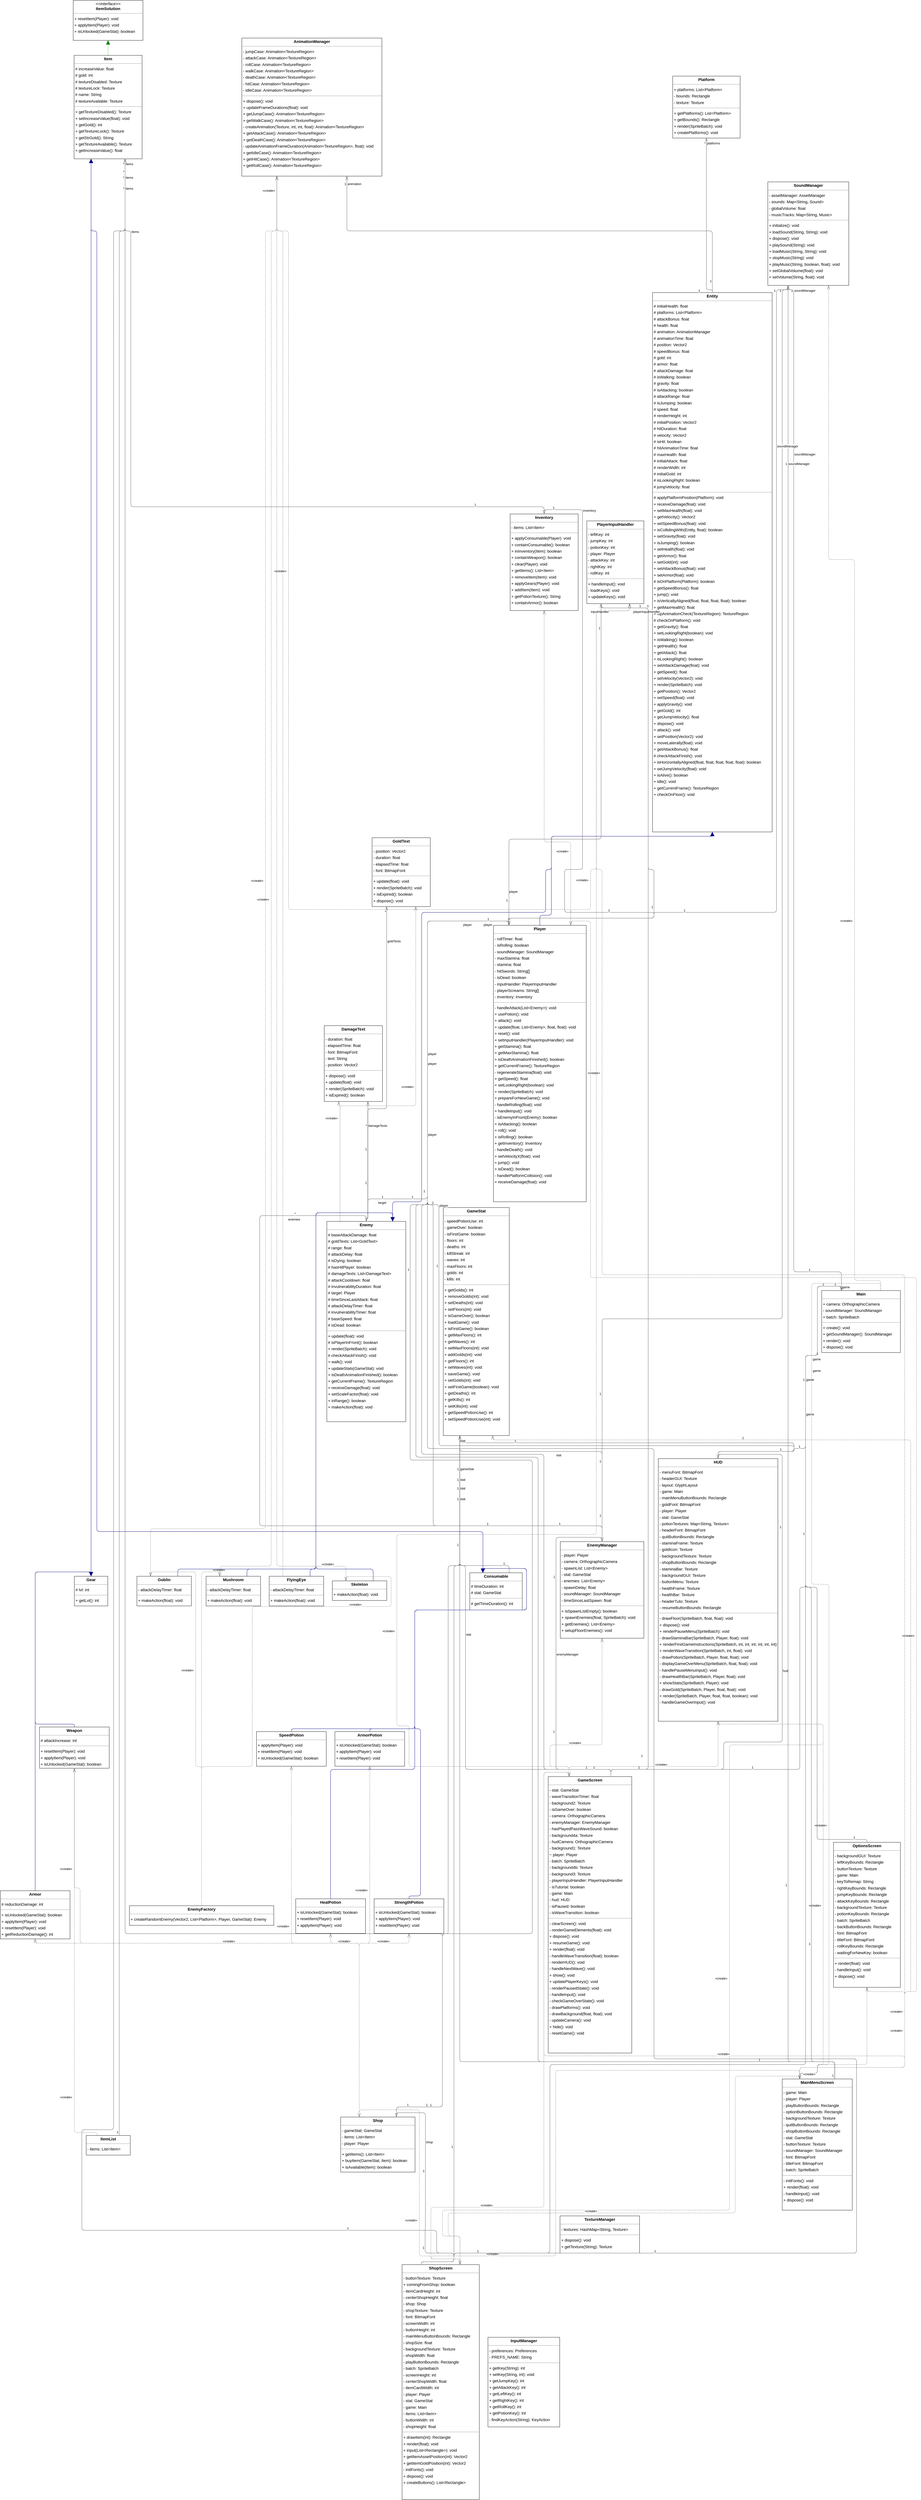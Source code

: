 <mxGraphModel dx="0" dy="0" grid="1" gridSize="10" guides="1" tooltips="1" connect="1" arrows="1" fold="1" page="0" pageScale="1" background="none" math="0" shadow="0">
  <root>
    <mxCell id="0" />
    <mxCell id="1" parent="0" />
    <mxCell id="node36" parent="1" vertex="1" value="&lt;p style=&quot;margin:0px;margin-top:4px;text-align:center;&quot;&gt;&lt;b&gt;AnimationManager&lt;/b&gt;&lt;/p&gt;&lt;hr size=&quot;1&quot;/&gt;&lt;p style=&quot;margin:0 0 0 4px;line-height:1.6;&quot;&gt;- jumpCase: Animation&amp;lt;TextureRegion&amp;gt;&lt;br/&gt;- attackCase: Animation&amp;lt;TextureRegion&amp;gt;&lt;br/&gt;- rollCase: Animation&amp;lt;TextureRegion&amp;gt;&lt;br/&gt;- walkCase: Animation&amp;lt;TextureRegion&amp;gt;&lt;br/&gt;- deathCase: Animation&amp;lt;TextureRegion&amp;gt;&lt;br/&gt;- hitCase: Animation&amp;lt;TextureRegion&amp;gt;&lt;br/&gt;- idleCase: Animation&amp;lt;TextureRegion&amp;gt;&lt;/p&gt;&lt;hr size=&quot;1&quot;/&gt;&lt;p style=&quot;margin:0 0 0 4px;line-height:1.6;&quot;&gt;+ dispose(): void&lt;br/&gt;+ updateFrameDurations(float): void&lt;br/&gt;+ getJumpCase(): Animation&amp;lt;TextureRegion&amp;gt;&lt;br/&gt;+ getWalkCase(): Animation&amp;lt;TextureRegion&amp;gt;&lt;br/&gt;- createAnimation(Texture, int, int, float): Animation&amp;lt;TextureRegion&amp;gt;&lt;br/&gt;+ getAttackCase(): Animation&amp;lt;TextureRegion&amp;gt;&lt;br/&gt;+ getDeathCase(): Animation&amp;lt;TextureRegion&amp;gt;&lt;br/&gt;- updateAnimationFrameDuration(Animation&amp;lt;TextureRegion&amp;gt;, float): void&lt;br/&gt;+ getIdleCase(): Animation&amp;lt;TextureRegion&amp;gt;&lt;br/&gt;+ getHitCase(): Animation&amp;lt;TextureRegion&amp;gt;&lt;br/&gt;+ getRollCase(): Animation&amp;lt;TextureRegion&amp;gt;&lt;/p&gt;" style="verticalAlign=top;align=left;overflow=fill;fontSize=14;fontFamily=Helvetica;html=1;rounded=0;shadow=0;comic=0;labelBackgroundColor=none;strokeWidth=1;">
      <mxGeometry x="740" y="117" width="486" height="479" as="geometry" />
    </mxCell>
    <mxCell id="node29" parent="1" vertex="1" value="&lt;p style=&quot;margin:0px;margin-top:4px;text-align:center;&quot;&gt;&lt;b&gt;Armor&lt;/b&gt;&lt;/p&gt;&lt;hr size=&quot;1&quot;/&gt;&lt;p style=&quot;margin:0 0 0 4px;line-height:1.6;&quot;&gt;# reductionDamage: int&lt;/p&gt;&lt;hr size=&quot;1&quot;/&gt;&lt;p style=&quot;margin:0 0 0 4px;line-height:1.6;&quot;&gt;+ isUnlocked(GameStat): boolean&lt;br/&gt;+ applyItem(Player): void&lt;br/&gt;+ resetItem(Player): void&lt;br/&gt;+ getReductionDamage(): int&lt;/p&gt;" style="verticalAlign=top;align=left;overflow=fill;fontSize=14;fontFamily=Helvetica;html=1;rounded=0;shadow=0;comic=0;labelBackgroundColor=none;strokeWidth=1;">
      <mxGeometry x="-98" y="6544" width="242" height="167" as="geometry" />
    </mxCell>
    <mxCell id="node19" parent="1" vertex="1" value="&lt;p style=&quot;margin:0px;margin-top:4px;text-align:center;&quot;&gt;&lt;b&gt;ArmorPotion&lt;/b&gt;&lt;/p&gt;&lt;hr size=&quot;1&quot;/&gt;&lt;p style=&quot;margin:0 0 0 4px;line-height:1.6;&quot;&gt;+ isUnlocked(GameStat): boolean&lt;br/&gt;+ applyItem(Player): void&lt;br/&gt;+ resetItem(Player): void&lt;/p&gt;" style="verticalAlign=top;align=left;overflow=fill;fontSize=14;fontFamily=Helvetica;html=1;rounded=0;shadow=0;comic=0;labelBackgroundColor=none;strokeWidth=1;">
      <mxGeometry x="1063" y="5992" width="242" height="120" as="geometry" />
    </mxCell>
    <mxCell id="node27" parent="1" vertex="1" value="&lt;p style=&quot;margin:0px;margin-top:4px;text-align:center;&quot;&gt;&lt;b&gt;Consumable&lt;/b&gt;&lt;/p&gt;&lt;hr size=&quot;1&quot;/&gt;&lt;p style=&quot;margin:0 0 0 4px;line-height:1.6;&quot;&gt;# timeDuration: int&lt;br/&gt;# stat: GameStat&lt;/p&gt;&lt;hr size=&quot;1&quot;/&gt;&lt;p style=&quot;margin:0 0 0 4px;line-height:1.6;&quot;&gt;# getTimeDuration(): int&lt;/p&gt;" style="verticalAlign=top;align=left;overflow=fill;fontSize=14;fontFamily=Helvetica;html=1;rounded=0;shadow=0;comic=0;labelBackgroundColor=none;strokeWidth=1;">
      <mxGeometry x="1531" y="5441" width="182" height="129" as="geometry" />
    </mxCell>
    <mxCell id="node16" parent="1" vertex="1" value="&lt;p style=&quot;margin:0px;margin-top:4px;text-align:center;&quot;&gt;&lt;b&gt;DamageText&lt;/b&gt;&lt;/p&gt;&lt;hr size=&quot;1&quot;/&gt;&lt;p style=&quot;margin:0 0 0 4px;line-height:1.6;&quot;&gt;- duration: float&lt;br/&gt;- elapsedTime: float&lt;br/&gt;- font: BitmapFont&lt;br/&gt;- text: String&lt;br/&gt;- position: Vector2&lt;/p&gt;&lt;hr size=&quot;1&quot;/&gt;&lt;p style=&quot;margin:0 0 0 4px;line-height:1.6;&quot;&gt;+ dispose(): void&lt;br/&gt;+ update(float): void&lt;br/&gt;+ render(SpriteBatch): void&lt;br/&gt;+ isExpired(): boolean&lt;/p&gt;" style="verticalAlign=top;align=left;overflow=fill;fontSize=14;fontFamily=Helvetica;html=1;rounded=0;shadow=0;comic=0;labelBackgroundColor=none;strokeWidth=1;">
      <mxGeometry x="1026" y="3543" width="202" height="263" as="geometry" />
    </mxCell>
    <mxCell id="node15" parent="1" vertex="1" value="&lt;p style=&quot;margin:0px;margin-top:4px;text-align:center;&quot;&gt;&lt;b&gt;Enemy&lt;/b&gt;&lt;/p&gt;&lt;hr size=&quot;1&quot;/&gt;&lt;p style=&quot;margin:0 0 0 4px;line-height:1.6;&quot;&gt;# baseAttackDamage: float&lt;br/&gt;# goldTexts: List&amp;lt;GoldText&amp;gt;&lt;br/&gt;# range: float&lt;br/&gt;# attackDelay: float&lt;br/&gt;# isDying: boolean&lt;br/&gt;# hasHitPlayer: boolean&lt;br/&gt;# damageTexts: List&amp;lt;DamageText&amp;gt;&lt;br/&gt;# attackCooldown: float&lt;br/&gt;# invulnerabilityDuration: float&lt;br/&gt;# target: Player&lt;br/&gt;# timeSinceLastAttack: float&lt;br/&gt;# attackDelayTimer: float&lt;br/&gt;# invulnerabilityTimer: float&lt;br/&gt;# baseSpeed: float&lt;br/&gt;# isDead: boolean&lt;/p&gt;&lt;hr size=&quot;1&quot;/&gt;&lt;p style=&quot;margin:0 0 0 4px;line-height:1.6;&quot;&gt;+ update(float): void&lt;br/&gt;# isPlayerInFront(): boolean&lt;br/&gt;+ render(SpriteBatch): void&lt;br/&gt;# checkAttackFinish(): void&lt;br/&gt;+ walk(): void&lt;br/&gt;+ updateStats(GameStat): void&lt;br/&gt;+ isDeathAnimationFinished(): boolean&lt;br/&gt;+ getCurrentFrame(): TextureRegion&lt;br/&gt;+ receiveDamage(float): void&lt;br/&gt;+ setScaleFactor(float): void&lt;br/&gt;+ inRange(): boolean&lt;br/&gt;+ makeAction(float): void&lt;/p&gt;" style="verticalAlign=top;align=left;overflow=fill;fontSize=14;fontFamily=Helvetica;html=1;rounded=0;shadow=0;comic=0;labelBackgroundColor=none;strokeWidth=1;">
      <mxGeometry x="1035" y="4222" width="274" height="695" as="geometry" />
    </mxCell>
    <mxCell id="node18" parent="1" vertex="1" value="&lt;p style=&quot;margin:0px;margin-top:4px;text-align:center;&quot;&gt;&lt;b&gt;EnemyFactory&lt;/b&gt;&lt;/p&gt;&lt;hr size=&quot;1&quot;/&gt;&lt;p style=&quot;margin:0 0 0 4px;line-height:1.6;&quot;&gt;+ createRandomEnemy(Vector2, List&amp;lt;Platform&amp;gt;, Player, GameStat): Enemy&lt;/p&gt;" style="verticalAlign=top;align=left;overflow=fill;fontSize=14;fontFamily=Helvetica;html=1;rounded=0;shadow=0;comic=0;labelBackgroundColor=none;strokeWidth=1;">
      <mxGeometry x="350" y="6596" width="501" height="68" as="geometry" />
    </mxCell>
    <mxCell id="node30" parent="1" vertex="1" value="&lt;p style=&quot;margin:0px;margin-top:4px;text-align:center;&quot;&gt;&lt;b&gt;EnemyManager&lt;/b&gt;&lt;/p&gt;&lt;hr size=&quot;1&quot;/&gt;&lt;p style=&quot;margin:0 0 0 4px;line-height:1.6;&quot;&gt;- player: Player&lt;br/&gt;- camera: OrthographicCamera&lt;br/&gt;- spawnList: List&amp;lt;Enemy&amp;gt;&lt;br/&gt;- stat: GameStat&lt;br/&gt;- enemies: List&amp;lt;Enemy&amp;gt;&lt;br/&gt;- spawnDelay: float&lt;br/&gt;- soundManager: SoundManager&lt;br/&gt;- timeSinceLastSpawn: float&lt;/p&gt;&lt;hr size=&quot;1&quot;/&gt;&lt;p style=&quot;margin:0 0 0 4px;line-height:1.6;&quot;&gt;+ isSpawnListEmpty(): boolean&lt;br/&gt;+ spawnEnemies(float, SpriteBatch): void&lt;br/&gt;+ getEnemies(): List&amp;lt;Enemy&amp;gt;&lt;br/&gt;+ setupFloorEnemies(): void&lt;/p&gt;" style="verticalAlign=top;align=left;overflow=fill;fontSize=14;fontFamily=Helvetica;html=1;rounded=0;shadow=0;comic=0;labelBackgroundColor=none;strokeWidth=1;">
      <mxGeometry x="1845" y="5333" width="290" height="335" as="geometry" />
    </mxCell>
    <mxCell id="node20" parent="1" vertex="1" value="&lt;p style=&quot;margin:0px;margin-top:4px;text-align:center;&quot;&gt;&lt;b&gt;Entity&lt;/b&gt;&lt;/p&gt;&lt;hr size=&quot;1&quot;/&gt;&lt;p style=&quot;margin:0 0 0 4px;line-height:1.6;&quot;&gt;# initialHealth: float&lt;br/&gt;# platforms: List&amp;lt;Platform&amp;gt;&lt;br/&gt;# attackBonus: float&lt;br/&gt;# health: float&lt;br/&gt;# animation: AnimationManager&lt;br/&gt;# animationTime: float&lt;br/&gt;# position: Vector2&lt;br/&gt;# speedBonus: float&lt;br/&gt;# gold: int&lt;br/&gt;# armor: float&lt;br/&gt;# attackDamage: float&lt;br/&gt;# isWalking: boolean&lt;br/&gt;# gravity: float&lt;br/&gt;# isAttacking: boolean&lt;br/&gt;# attackRange: float&lt;br/&gt;# isJumping: boolean&lt;br/&gt;# speed: float&lt;br/&gt;# renderHeight: int&lt;br/&gt;# initialPosition: Vector2&lt;br/&gt;# hitDuration: float&lt;br/&gt;# velocity: Vector2&lt;br/&gt;# isHit: boolean&lt;br/&gt;# hitAnimationTime: float&lt;br/&gt;# maxHealth: float&lt;br/&gt;# initialAttack: float&lt;br/&gt;# renderWidth: int&lt;br/&gt;# initialGold: int&lt;br/&gt;# isLookingRight: boolean&lt;br/&gt;# jumpVelocity: float&lt;/p&gt;&lt;hr size=&quot;1&quot;/&gt;&lt;p style=&quot;margin:0 0 0 4px;line-height:1.6;&quot;&gt;# applyPlatformPosition(Platform): void&lt;br/&gt;+ receiveDamage(float): void&lt;br/&gt;+ setMaxHealth(float): void&lt;br/&gt;+ getVelocity(): Vector2&lt;br/&gt;+ setSpeedBonus(float): void&lt;br/&gt;+ isCollidingWith(Entity, float): boolean&lt;br/&gt;+ setGravity(float): void&lt;br/&gt;+ isJumping(): boolean&lt;br/&gt;+ setHealth(float): void&lt;br/&gt;+ getArmor(): float&lt;br/&gt;+ setGold(int): void&lt;br/&gt;+ setAttackBonus(float): void&lt;br/&gt;+ setArmor(float): void&lt;br/&gt;# isOnPlatform(Platform): boolean&lt;br/&gt;+ getSpeedBonus(): float&lt;br/&gt;+ jump(): void&lt;br/&gt;+ isVerticallyAligned(float, float, float, float): boolean&lt;br/&gt;+ getMaxHealth(): float&lt;br/&gt;+ flipAnimationCheck(TextureRegion): TextureRegion&lt;br/&gt;# checkOnPlatform(): void&lt;br/&gt;+ getGravity(): float&lt;br/&gt;+ setLookingRight(boolean): void&lt;br/&gt;+ isWalking(): boolean&lt;br/&gt;+ getHealth(): float&lt;br/&gt;+ getAttack(): float&lt;br/&gt;+ isLookingRight(): boolean&lt;br/&gt;+ setAttackDamage(float): void&lt;br/&gt;+ getSpeed(): float&lt;br/&gt;+ setVelocity(Vector2): void&lt;br/&gt;+ render(SpriteBatch): void&lt;br/&gt;+ getPosition(): Vector2&lt;br/&gt;+ setSpeed(float): void&lt;br/&gt;+ applyGravity(): void&lt;br/&gt;+ getGold(): int&lt;br/&gt;+ getJumpVelocity(): float&lt;br/&gt;+ dispose(): void&lt;br/&gt;+ attack(): void&lt;br/&gt;+ setPosition(Vector2): void&lt;br/&gt;+ moveLaterally(float): void&lt;br/&gt;+ getAttackBonus(): float&lt;br/&gt;# checkAttackFinish(): void&lt;br/&gt;+ isHorizontallyAligned(float, float, float, float, float): boolean&lt;br/&gt;+ setJumpVelocity(float): void&lt;br/&gt;+ isAlive(): boolean&lt;br/&gt;+ idle(): void&lt;br/&gt;+ getCurrentFrame(): TextureRegion&lt;br/&gt;+ checkOnFloor(): void&lt;/p&gt;" style="verticalAlign=top;align=left;overflow=fill;fontSize=14;fontFamily=Helvetica;html=1;rounded=0;shadow=0;comic=0;labelBackgroundColor=none;strokeWidth=1;">
      <mxGeometry x="2165" y="1000" width="415" height="1871" as="geometry" />
    </mxCell>
    <mxCell id="node35" parent="1" vertex="1" value="&lt;p style=&quot;margin:0px;margin-top:4px;text-align:center;&quot;&gt;&lt;b&gt;FlyingEye&lt;/b&gt;&lt;/p&gt;&lt;hr size=&quot;1&quot;/&gt;&lt;p style=&quot;margin:0 0 0 4px;line-height:1.6;&quot;&gt;- attackDelayTimer: float&lt;/p&gt;&lt;hr size=&quot;1&quot;/&gt;&lt;p style=&quot;margin:0 0 0 4px;line-height:1.6;&quot;&gt;+ makeAction(float): void&lt;/p&gt;" style="verticalAlign=top;align=left;overflow=fill;fontSize=14;fontFamily=Helvetica;html=1;rounded=0;shadow=0;comic=0;labelBackgroundColor=none;strokeWidth=1;">
      <mxGeometry x="835" y="5453" width="189" height="103" as="geometry" />
    </mxCell>
    <mxCell id="node14" parent="1" vertex="1" value="&lt;p style=&quot;margin:0px;margin-top:4px;text-align:center;&quot;&gt;&lt;b&gt;GameScreen&lt;/b&gt;&lt;/p&gt;&lt;hr size=&quot;1&quot;/&gt;&lt;p style=&quot;margin:0 0 0 4px;line-height:1.6;&quot;&gt;- stat: GameStat&lt;br/&gt;- waveTransitionTimer: float&lt;br/&gt;- background2: Texture&lt;br/&gt;- isGameOver: boolean&lt;br/&gt;- camera: OrthographicCamera&lt;br/&gt;- enemyManager: EnemyManager&lt;br/&gt;- hasPlayedPassWaveSound: boolean&lt;br/&gt;- background4a: Texture&lt;br/&gt;- hudCamera: OrthographicCamera&lt;br/&gt;- background1: Texture&lt;br/&gt;~ player: Player&lt;br/&gt;- batch: SpriteBatch&lt;br/&gt;- background4b: Texture&lt;br/&gt;- background3: Texture&lt;br/&gt;- playerInputHandler: PlayerInputHandler&lt;br/&gt;- isTutorial: boolean&lt;br/&gt;- game: Main&lt;br/&gt;- hud: HUD&lt;br/&gt;- isPaused: boolean&lt;br/&gt;- isWaveTransition: boolean&lt;/p&gt;&lt;hr size=&quot;1&quot;/&gt;&lt;p style=&quot;margin:0 0 0 4px;line-height:1.6;&quot;&gt;- clearScreen(): void&lt;br/&gt;- renderGameElements(float): void&lt;br/&gt;+ dispose(): void&lt;br/&gt;+ resumeGame(): void&lt;br/&gt;+ render(float): void&lt;br/&gt;- handleWaveTransition(float): boolean&lt;br/&gt;- renderHUD(): void&lt;br/&gt;- handleNextWave(): void&lt;br/&gt;+ show(): void&lt;br/&gt;+ updatePlayerKeys(): void&lt;br/&gt;- renderPausedState(): void&lt;br/&gt;- handleInput(): void&lt;br/&gt;- checkGameOverState(): void&lt;br/&gt;- drawPlatforms(): void&lt;br/&gt;- drawBackground(float, float): void&lt;br/&gt;- updateCamera(): void&lt;br/&gt;+ hide(): void&lt;br/&gt;- resetGame(): void&lt;/p&gt;" style="verticalAlign=top;align=left;overflow=fill;fontSize=14;fontFamily=Helvetica;html=1;rounded=0;shadow=0;comic=0;labelBackgroundColor=none;strokeWidth=1;">
      <mxGeometry x="1803" y="6148" width="290" height="959" as="geometry" />
    </mxCell>
    <mxCell id="node6" parent="1" vertex="1" value="&lt;p style=&quot;margin:0px;margin-top:4px;text-align:center;&quot;&gt;&lt;b&gt;GameStat&lt;/b&gt;&lt;/p&gt;&lt;hr size=&quot;1&quot;/&gt;&lt;p style=&quot;margin:0 0 0 4px;line-height:1.6;&quot;&gt;- speedPotionUse: int&lt;br/&gt;- gameOver: boolean&lt;br/&gt;- isFirstGame: boolean&lt;br/&gt;- floors: int&lt;br/&gt;- deaths: int&lt;br/&gt;- killStreak: int&lt;br/&gt;- waves: int&lt;br/&gt;- maxFloors: int&lt;br/&gt;- golds: int&lt;br/&gt;- kills: int&lt;/p&gt;&lt;hr size=&quot;1&quot;/&gt;&lt;p style=&quot;margin:0 0 0 4px;line-height:1.6;&quot;&gt;+ getGolds(): int&lt;br/&gt;+ removeGolds(int): void&lt;br/&gt;+ setDeaths(int): void&lt;br/&gt;+ setFloors(int): void&lt;br/&gt;+ isGameOver(): boolean&lt;br/&gt;+ loadGame(): void&lt;br/&gt;+ isFirstGame(): boolean&lt;br/&gt;+ getMaxFloors(): int&lt;br/&gt;+ getWaves(): int&lt;br/&gt;+ setMaxFloors(int): void&lt;br/&gt;+ addGolds(int): void&lt;br/&gt;+ getFloors(): int&lt;br/&gt;+ setWaves(int): void&lt;br/&gt;+ saveGame(): void&lt;br/&gt;+ setGolds(int): void&lt;br/&gt;+ setFirstGame(boolean): void&lt;br/&gt;+ getDeaths(): int&lt;br/&gt;+ getKills(): int&lt;br/&gt;+ setKills(int): void&lt;br/&gt;+ getSpeedPotionUse(): int&lt;br/&gt;+ setSpeedPotionUse(int): void&lt;/p&gt;" style="verticalAlign=top;align=left;overflow=fill;fontSize=14;fontFamily=Helvetica;html=1;rounded=0;shadow=0;comic=0;labelBackgroundColor=none;strokeWidth=1;">
      <mxGeometry x="1439" y="4174" width="229" height="791" as="geometry" />
    </mxCell>
    <mxCell id="node5" parent="1" vertex="1" value="&lt;p style=&quot;margin:0px;margin-top:4px;text-align:center;&quot;&gt;&lt;b&gt;Gear&lt;/b&gt;&lt;/p&gt;&lt;hr size=&quot;1&quot;/&gt;&lt;p style=&quot;margin:0 0 0 4px;line-height:1.6;&quot;&gt;# lvl: int&lt;/p&gt;&lt;hr size=&quot;1&quot;/&gt;&lt;p style=&quot;margin:0 0 0 4px;line-height:1.6;&quot;&gt;+ getLvl(): int&lt;/p&gt;" style="verticalAlign=top;align=left;overflow=fill;fontSize=14;fontFamily=Helvetica;html=1;rounded=0;shadow=0;comic=0;labelBackgroundColor=none;strokeWidth=1;">
      <mxGeometry x="159" y="5453" width="116" height="103" as="geometry" />
    </mxCell>
    <mxCell id="node3" parent="1" vertex="1" value="&lt;p style=&quot;margin:0px;margin-top:4px;text-align:center;&quot;&gt;&lt;b&gt;Goblin&lt;/b&gt;&lt;/p&gt;&lt;hr size=&quot;1&quot;/&gt;&lt;p style=&quot;margin:0 0 0 4px;line-height:1.6;&quot;&gt;- attackDelayTimer: float&lt;/p&gt;&lt;hr size=&quot;1&quot;/&gt;&lt;p style=&quot;margin:0 0 0 4px;line-height:1.6;&quot;&gt;+ makeAction(float): void&lt;/p&gt;" style="verticalAlign=top;align=left;overflow=fill;fontSize=14;fontFamily=Helvetica;html=1;rounded=0;shadow=0;comic=0;labelBackgroundColor=none;strokeWidth=1;">
      <mxGeometry x="376" y="5453" width="189" height="103" as="geometry" />
    </mxCell>
    <mxCell id="node1" parent="1" vertex="1" value="&lt;p style=&quot;margin:0px;margin-top:4px;text-align:center;&quot;&gt;&lt;b&gt;GoldText&lt;/b&gt;&lt;/p&gt;&lt;hr size=&quot;1&quot;/&gt;&lt;p style=&quot;margin:0 0 0 4px;line-height:1.6;&quot;&gt;- position: Vector2&lt;br/&gt;- duration: float&lt;br/&gt;- elapsedTime: float&lt;br/&gt;- font: BitmapFont&lt;/p&gt;&lt;hr size=&quot;1&quot;/&gt;&lt;p style=&quot;margin:0 0 0 4px;line-height:1.6;&quot;&gt;+ update(float): void&lt;br/&gt;+ render(SpriteBatch): void&lt;br/&gt;+ isExpired(): boolean&lt;br/&gt;+ dispose(): void&lt;/p&gt;" style="verticalAlign=top;align=left;overflow=fill;fontSize=14;fontFamily=Helvetica;html=1;rounded=0;shadow=0;comic=0;labelBackgroundColor=none;strokeWidth=1;">
      <mxGeometry x="1192" y="2891" width="202" height="239" as="geometry" />
    </mxCell>
    <mxCell id="node22" parent="1" vertex="1" value="&lt;p style=&quot;margin:0px;margin-top:4px;text-align:center;&quot;&gt;&lt;b&gt;HUD&lt;/b&gt;&lt;/p&gt;&lt;hr size=&quot;1&quot;/&gt;&lt;p style=&quot;margin:0 0 0 4px;line-height:1.6;&quot;&gt;- menuFont: BitmapFont&lt;br/&gt;- headerGUI: Texture&lt;br/&gt;- layout: GlyphLayout&lt;br/&gt;- game: Main&lt;br/&gt;- mainMenuButtonBounds: Rectangle&lt;br/&gt;- goldFont: BitmapFont&lt;br/&gt;- player: Player&lt;br/&gt;- stat: GameStat&lt;br/&gt;- potionTextures: Map&amp;lt;String, Texture&amp;gt;&lt;br/&gt;- headerFont: BitmapFont&lt;br/&gt;- quitButtonBounds: Rectangle&lt;br/&gt;- staminaFrame: Texture&lt;br/&gt;- goldIcon: Texture&lt;br/&gt;- backgroundTexture: Texture&lt;br/&gt;- shopButtonBounds: Rectangle&lt;br/&gt;- staminaBar: Texture&lt;br/&gt;- backgroundGUI: Texture&lt;br/&gt;- buttonMenu: Texture&lt;br/&gt;- healthFrame: Texture&lt;br/&gt;- healthBar: Texture&lt;br/&gt;- headerTuto: Texture&lt;br/&gt;- resumeButtonBounds: Rectangle&lt;/p&gt;&lt;hr size=&quot;1&quot;/&gt;&lt;p style=&quot;margin:0 0 0 4px;line-height:1.6;&quot;&gt;- drawFloor(SpriteBatch, float, float): void&lt;br/&gt;+ dispose(): void&lt;br/&gt;+ renderPauseMenu(SpriteBatch): void&lt;br/&gt;- drawStaminaBar(SpriteBatch, Player, float): void&lt;br/&gt;+ renderFirstGameInstructions(SpriteBatch, int, int, int, int, int, int): void&lt;br/&gt;+ renderWaveTransition(SpriteBatch, int, float): void&lt;br/&gt;- drawPotion(SpriteBatch, Player, float, float): void&lt;br/&gt;- displayGameOverMenu(SpriteBatch, float, float): void&lt;br/&gt;- handlePauseMenuInput(): void&lt;br/&gt;- drawHealthBar(SpriteBatch, Player, float): void&lt;br/&gt;+ showStats(SpriteBatch, Player): void&lt;br/&gt;- drawGold(SpriteBatch, Player, float, float): void&lt;br/&gt;+ render(SpriteBatch, Player, float, float, boolean): void&lt;br/&gt;- handleGameOverInput(): void&lt;/p&gt;" style="verticalAlign=top;align=left;overflow=fill;fontSize=14;fontFamily=Helvetica;html=1;rounded=0;shadow=0;comic=0;labelBackgroundColor=none;strokeWidth=1;">
      <mxGeometry x="2185" y="5045" width="415" height="911" as="geometry" />
    </mxCell>
    <mxCell id="node4" parent="1" vertex="1" value="&lt;p style=&quot;margin:0px;margin-top:4px;text-align:center;&quot;&gt;&lt;b&gt;HealPotion&lt;/b&gt;&lt;/p&gt;&lt;hr size=&quot;1&quot;/&gt;&lt;p style=&quot;margin:0 0 0 4px;line-height:1.6;&quot;&gt;+ isUnlocked(GameStat): boolean&lt;br/&gt;+ resetItem(Player): void&lt;br/&gt;+ applyItem(Player): void&lt;/p&gt;" style="verticalAlign=top;align=left;overflow=fill;fontSize=14;fontFamily=Helvetica;html=1;rounded=0;shadow=0;comic=0;labelBackgroundColor=none;strokeWidth=1;">
      <mxGeometry x="927" y="6572" width="242" height="120" as="geometry" />
    </mxCell>
    <mxCell id="node13" parent="1" vertex="1" value="&lt;p style=&quot;margin:0px;margin-top:4px;text-align:center;&quot;&gt;&lt;b&gt;InputManager&lt;/b&gt;&lt;/p&gt;&lt;hr size=&quot;1&quot;/&gt;&lt;p style=&quot;margin:0 0 0 4px;line-height:1.6;&quot;&gt;- preferences: Preferences&lt;br/&gt;- PREFS_NAME: String&lt;/p&gt;&lt;hr size=&quot;1&quot;/&gt;&lt;p style=&quot;margin:0 0 0 4px;line-height:1.6;&quot;&gt;+ getKey(String): int&lt;br/&gt;+ setKey(String, int): void&lt;br/&gt;+ getJumpKey(): int&lt;br/&gt;+ getAttackKey(): int&lt;br/&gt;+ getLeftKey(): int&lt;br/&gt;+ getRightKey(): int&lt;br/&gt;+ getRollKey(): int&lt;br/&gt;+ getPotionKey(): int&lt;br/&gt;- findKeyAction(String): KeyAction&lt;/p&gt;" style="verticalAlign=top;align=left;overflow=fill;fontSize=14;fontFamily=Helvetica;html=1;rounded=0;shadow=0;comic=0;labelBackgroundColor=none;strokeWidth=1;">
      <mxGeometry x="1594" y="8093" width="249" height="311" as="geometry" />
    </mxCell>
    <mxCell id="node11" parent="1" vertex="1" value="&lt;p style=&quot;margin:0px;margin-top:4px;text-align:center;&quot;&gt;&lt;b&gt;Inventory&lt;/b&gt;&lt;/p&gt;&lt;hr size=&quot;1&quot;/&gt;&lt;p style=&quot;margin:0 0 0 4px;line-height:1.6;&quot;&gt;- items: List&amp;lt;Item&amp;gt;&lt;/p&gt;&lt;hr size=&quot;1&quot;/&gt;&lt;p style=&quot;margin:0 0 0 4px;line-height:1.6;&quot;&gt;+ applyConsumable(Player): void&lt;br/&gt;+ containConsumable(): boolean&lt;br/&gt;+ inInventory(Item): boolean&lt;br/&gt;+ containWeapon(): boolean&lt;br/&gt;+ clear(Player): void&lt;br/&gt;+ getItems(): List&amp;lt;Item&amp;gt;&lt;br/&gt;+ removeItem(Item): void&lt;br/&gt;+ applyGears(Player): void&lt;br/&gt;+ addItem(Item): void&lt;br/&gt;+ getPotionTexture(): String&lt;br/&gt;+ containArmor(): boolean&lt;/p&gt;" style="verticalAlign=top;align=left;overflow=fill;fontSize=14;fontFamily=Helvetica;html=1;rounded=0;shadow=0;comic=0;labelBackgroundColor=none;strokeWidth=1;">
      <mxGeometry x="1671" y="1768" width="236" height="335" as="geometry" />
    </mxCell>
    <mxCell id="node9" parent="1" vertex="1" value="&lt;p style=&quot;margin:0px;margin-top:4px;text-align:center;&quot;&gt;&lt;b&gt;Item&lt;/b&gt;&lt;/p&gt;&lt;hr size=&quot;1&quot;/&gt;&lt;p style=&quot;margin:0 0 0 4px;line-height:1.6;&quot;&gt;# increaseValue: float&lt;br/&gt;# gold: int&lt;br/&gt;# textureDisabled: Texture&lt;br/&gt;# textureLock: Texture&lt;br/&gt;# name: String&lt;br/&gt;# textureAvailable: Texture&lt;/p&gt;&lt;hr size=&quot;1&quot;/&gt;&lt;p style=&quot;margin:0 0 0 4px;line-height:1.6;&quot;&gt;+ getTextureDisabled(): Texture&lt;br/&gt;+ setIncreaseValue(float): void&lt;br/&gt;+ getGold(): int&lt;br/&gt;+ getTextureLock(): Texture&lt;br/&gt;+ getStrGold(): String&lt;br/&gt;+ getTextureAvailable(): Texture&lt;br/&gt;+ getIncreaseValue(): float&lt;/p&gt;" style="verticalAlign=top;align=left;overflow=fill;fontSize=14;fontFamily=Helvetica;html=1;rounded=0;shadow=0;comic=0;labelBackgroundColor=none;strokeWidth=1;">
      <mxGeometry x="158" y="177" width="236" height="359" as="geometry" />
    </mxCell>
    <mxCell id="node0" parent="1" vertex="1" value="&lt;p style=&quot;margin:0px;margin-top:4px;text-align:center;&quot;&gt;&lt;b&gt;ItemList&lt;/b&gt;&lt;/p&gt;&lt;hr size=&quot;1&quot;/&gt;&lt;p style=&quot;margin:0 0 0 4px;line-height:1.6;&quot;&gt;- items: List&amp;lt;Item&amp;gt;&lt;/p&gt;" style="verticalAlign=top;align=left;overflow=fill;fontSize=14;fontFamily=Helvetica;html=1;rounded=0;shadow=0;comic=0;labelBackgroundColor=none;strokeWidth=1;">
      <mxGeometry x="200" y="7393" width="153" height="68" as="geometry" />
    </mxCell>
    <mxCell id="node8" parent="1" vertex="1" value="&lt;p style=&quot;margin:0px;margin-top:4px;text-align:center;&quot;&gt;&lt;i&gt;&amp;lt;&amp;lt;interface&amp;gt;&amp;gt;&lt;/i&gt;&lt;br/&gt;&lt;b&gt;ItemSolution&lt;/b&gt;&lt;/p&gt;&lt;hr size=&quot;1&quot;/&gt;&lt;p style=&quot;margin:0 0 0 4px;line-height:1.6;&quot;&gt;+ resetItem(Player): void&lt;br/&gt;+ applyItem(Player): void&lt;br/&gt;+ isUnlocked(GameStat): boolean&lt;/p&gt;" style="verticalAlign=top;align=left;overflow=fill;fontSize=14;fontFamily=Helvetica;html=1;rounded=0;shadow=0;comic=0;labelBackgroundColor=none;strokeWidth=1;">
      <mxGeometry x="155" y="-14" width="242" height="139" as="geometry" />
    </mxCell>
    <mxCell id="node26" parent="1" vertex="1" value="&lt;p style=&quot;margin:0px;margin-top:4px;text-align:center;&quot;&gt;&lt;b&gt;Main&lt;/b&gt;&lt;/p&gt;&lt;hr size=&quot;1&quot;/&gt;&lt;p style=&quot;margin:0 0 0 4px;line-height:1.6;&quot;&gt;+ camera: OrthographicCamera&lt;br/&gt;- soundManager: SoundManager&lt;br/&gt;+ batch: SpriteBatch&lt;/p&gt;&lt;hr size=&quot;1&quot;/&gt;&lt;p style=&quot;margin:0 0 0 4px;line-height:1.6;&quot;&gt;+ create(): void&lt;br/&gt;+ getSoundManager(): SoundManager&lt;br/&gt;+ render(): void&lt;br/&gt;+ dispose(): void&lt;/p&gt;" style="verticalAlign=top;align=left;overflow=fill;fontSize=14;fontFamily=Helvetica;html=1;rounded=0;shadow=0;comic=0;labelBackgroundColor=none;strokeWidth=1;">
      <mxGeometry x="2752" y="4462" width="273" height="215" as="geometry" />
    </mxCell>
    <mxCell id="node23" parent="1" vertex="1" value="&lt;p style=&quot;margin:0px;margin-top:4px;text-align:center;&quot;&gt;&lt;b&gt;MainMenuScreen&lt;/b&gt;&lt;/p&gt;&lt;hr size=&quot;1&quot;/&gt;&lt;p style=&quot;margin:0 0 0 4px;line-height:1.6;&quot;&gt;- game: Main&lt;br/&gt;- player: Player&lt;br/&gt;- playButtonBounds: Rectangle&lt;br/&gt;- optionButtonBounds: Rectangle&lt;br/&gt;- backgroundTexture: Texture&lt;br/&gt;- quitButtonBounds: Rectangle&lt;br/&gt;- shopButtonBounds: Rectangle&lt;br/&gt;- stat: GameStat&lt;br/&gt;- buttonTexture: Texture&lt;br/&gt;- soundManager: SoundManager&lt;br/&gt;- font: BitmapFont&lt;br/&gt;- titleFont: BitmapFont&lt;br/&gt;- batch: SpriteBatch&lt;/p&gt;&lt;hr size=&quot;1&quot;/&gt;&lt;p style=&quot;margin:0 0 0 4px;line-height:1.6;&quot;&gt;- initFonts(): void&lt;br/&gt;+ render(float): void&lt;br/&gt;- handleInput(): void&lt;br/&gt;+ dispose(): void&lt;/p&gt;" style="verticalAlign=top;align=left;overflow=fill;fontSize=14;fontFamily=Helvetica;html=1;rounded=0;shadow=0;comic=0;labelBackgroundColor=none;strokeWidth=1;">
      <mxGeometry x="2615" y="7197" width="243" height="455" as="geometry" />
    </mxCell>
    <mxCell id="node7" parent="1" vertex="1" value="&lt;p style=&quot;margin:0px;margin-top:4px;text-align:center;&quot;&gt;&lt;b&gt;Mushroom&lt;/b&gt;&lt;/p&gt;&lt;hr size=&quot;1&quot;/&gt;&lt;p style=&quot;margin:0 0 0 4px;line-height:1.6;&quot;&gt;- attackDelayTimer: float&lt;/p&gt;&lt;hr size=&quot;1&quot;/&gt;&lt;p style=&quot;margin:0 0 0 4px;line-height:1.6;&quot;&gt;+ makeAction(float): void&lt;/p&gt;" style="verticalAlign=top;align=left;overflow=fill;fontSize=14;fontFamily=Helvetica;html=1;rounded=0;shadow=0;comic=0;labelBackgroundColor=none;strokeWidth=1;">
      <mxGeometry x="616" y="5453" width="189" height="103" as="geometry" />
    </mxCell>
    <mxCell id="node17" parent="1" vertex="1" value="&lt;p style=&quot;margin:0px;margin-top:4px;text-align:center;&quot;&gt;&lt;b&gt;OptionsScreen&lt;/b&gt;&lt;/p&gt;&lt;hr size=&quot;1&quot;/&gt;&lt;p style=&quot;margin:0 0 0 4px;line-height:1.6;&quot;&gt;- backgroundGUI: Texture&lt;br/&gt;- leftKeyBounds: Rectangle&lt;br/&gt;- buttonTexture: Texture&lt;br/&gt;- game: Main&lt;br/&gt;- keyToRemap: String&lt;br/&gt;- rightKeyBounds: Rectangle&lt;br/&gt;- jumpKeyBounds: Rectangle&lt;br/&gt;- attackKeyBounds: Rectangle&lt;br/&gt;- backgroundTexture: Texture&lt;br/&gt;- potionKeyBounds: Rectangle&lt;br/&gt;- batch: SpriteBatch&lt;br/&gt;- backButtonBounds: Rectangle&lt;br/&gt;- font: BitmapFont&lt;br/&gt;- titleFont: BitmapFont&lt;br/&gt;- rollKeyBounds: Rectangle&lt;br/&gt;- waitingForNewKey: boolean&lt;/p&gt;&lt;hr size=&quot;1&quot;/&gt;&lt;p style=&quot;margin:0 0 0 4px;line-height:1.6;&quot;&gt;+ render(float): void&lt;br/&gt;- handleInput(): void&lt;br/&gt;+ dispose(): void&lt;/p&gt;" style="verticalAlign=top;align=left;overflow=fill;fontSize=14;fontFamily=Helvetica;html=1;rounded=0;shadow=0;comic=0;labelBackgroundColor=none;strokeWidth=1;">
      <mxGeometry x="2793" y="6376" width="232" height="503" as="geometry" />
    </mxCell>
    <mxCell id="node28" parent="1" vertex="1" value="&lt;p style=&quot;margin:0px;margin-top:4px;text-align:center;&quot;&gt;&lt;b&gt;Platform&lt;/b&gt;&lt;/p&gt;&lt;hr size=&quot;1&quot;/&gt;&lt;p style=&quot;margin:0 0 0 4px;line-height:1.6;&quot;&gt;+ platforms: List&amp;lt;Platform&amp;gt;&lt;br/&gt;- bounds: Rectangle&lt;br/&gt;- texture: Texture&lt;/p&gt;&lt;hr size=&quot;1&quot;/&gt;&lt;p style=&quot;margin:0 0 0 4px;line-height:1.6;&quot;&gt;+ getPlatforms(): List&amp;lt;Platform&amp;gt;&lt;br/&gt;+ getBounds(): Rectangle&lt;br/&gt;+ render(SpriteBatch): void&lt;br/&gt;+ createPlatforms(): void&lt;/p&gt;" style="verticalAlign=top;align=left;overflow=fill;fontSize=14;fontFamily=Helvetica;html=1;rounded=0;shadow=0;comic=0;labelBackgroundColor=none;strokeWidth=1;">
      <mxGeometry x="2235" y="249" width="234" height="215" as="geometry" />
    </mxCell>
    <mxCell id="node34" parent="1" vertex="1" value="&lt;p style=&quot;margin:0px;margin-top:4px;text-align:center;&quot;&gt;&lt;b&gt;Player&lt;/b&gt;&lt;/p&gt;&lt;hr size=&quot;1&quot;/&gt;&lt;p style=&quot;margin:0 0 0 4px;line-height:1.6;&quot;&gt;- rollTimer: float&lt;br/&gt;- isRolling: boolean&lt;br/&gt;- soundManager: SoundManager&lt;br/&gt;- maxStamina: float&lt;br/&gt;- stamina: float&lt;br/&gt;- hitSwords: String[]&lt;br/&gt;- isDead: boolean&lt;br/&gt;- inputHandler: PlayerInputHandler&lt;br/&gt;- playerScreams: String[]&lt;br/&gt;- inventory: Inventory&lt;/p&gt;&lt;hr size=&quot;1&quot;/&gt;&lt;p style=&quot;margin:0 0 0 4px;line-height:1.6;&quot;&gt;- handleAttack(List&amp;lt;Enemy&amp;gt;): void&lt;br/&gt;+ usePotion(): void&lt;br/&gt;+ attack(): void&lt;br/&gt;+ update(float, List&amp;lt;Enemy&amp;gt;, float, float): void&lt;br/&gt;+ reset(): void&lt;br/&gt;+ setInputHandler(PlayerInputHandler): void&lt;br/&gt;+ getStamina(): float&lt;br/&gt;+ getMaxStamina(): float&lt;br/&gt;+ isDeathAnimationFinished(): boolean&lt;br/&gt;+ getCurrentFrame(): TextureRegion&lt;br/&gt;- regenerateStamina(float): void&lt;br/&gt;+ getSpeed(): float&lt;br/&gt;+ setLookingRight(boolean): void&lt;br/&gt;+ render(SpriteBatch): void&lt;br/&gt;+ prepareForNewGame(): void&lt;br/&gt;- handleRolling(float): void&lt;br/&gt;+ handleInput(): void&lt;br/&gt;- isEnemyInFront(Enemy): boolean&lt;br/&gt;+ isAttacking(): boolean&lt;br/&gt;+ roll(): void&lt;br/&gt;+ isRolling(): boolean&lt;br/&gt;+ getInventory(): Inventory&lt;br/&gt;- handleDeath(): void&lt;br/&gt;+ setVelocityX(float): void&lt;br/&gt;+ jump(): void&lt;br/&gt;+ isDead(): boolean&lt;br/&gt;- handlePlatformCollision(): void&lt;br/&gt;+ receiveDamage(float): void&lt;/p&gt;" style="verticalAlign=top;align=left;overflow=fill;fontSize=14;fontFamily=Helvetica;html=1;rounded=0;shadow=0;comic=0;labelBackgroundColor=none;strokeWidth=1;">
      <mxGeometry x="1613" y="3195" width="322" height="959" as="geometry" />
    </mxCell>
    <mxCell id="node31" parent="1" vertex="1" value="&lt;p style=&quot;margin:0px;margin-top:4px;text-align:center;&quot;&gt;&lt;b&gt;PlayerInputHandler&lt;/b&gt;&lt;/p&gt;&lt;hr size=&quot;1&quot;/&gt;&lt;p style=&quot;margin:0 0 0 4px;line-height:1.6;&quot;&gt;- leftKey: int&lt;br/&gt;- jumpKey: int&lt;br/&gt;- potionKey: int&lt;br/&gt;- player: Player&lt;br/&gt;- attackKey: int&lt;br/&gt;- rightKey: int&lt;br/&gt;- rollKey: int&lt;/p&gt;&lt;hr size=&quot;1&quot;/&gt;&lt;p style=&quot;margin:0 0 0 4px;line-height:1.6;&quot;&gt;+ handleInput(): void&lt;br/&gt;- loadKeys(): void&lt;br/&gt;+ updateKeys(): void&lt;/p&gt;" style="verticalAlign=top;align=left;overflow=fill;fontSize=14;fontFamily=Helvetica;html=1;rounded=0;shadow=0;comic=0;labelBackgroundColor=none;strokeWidth=1;">
      <mxGeometry x="1937" y="1792" width="198" height="287" as="geometry" />
    </mxCell>
    <mxCell id="node25" parent="1" vertex="1" value="&lt;p style=&quot;margin:0px;margin-top:4px;text-align:center;&quot;&gt;&lt;b&gt;Shop&lt;/b&gt;&lt;/p&gt;&lt;hr size=&quot;1&quot;/&gt;&lt;p style=&quot;margin:0 0 0 4px;line-height:1.6;&quot;&gt;- gameStat: GameStat&lt;br/&gt;- items: List&amp;lt;Item&amp;gt;&lt;br/&gt;- player: Player&lt;/p&gt;&lt;hr size=&quot;1&quot;/&gt;&lt;p style=&quot;margin:0 0 0 4px;line-height:1.6;&quot;&gt;+ getItems(): List&amp;lt;Item&amp;gt;&lt;br/&gt;+ buyItem(GameStat, Item): boolean&lt;br/&gt;+ isAvailable(Item): boolean&lt;/p&gt;" style="verticalAlign=top;align=left;overflow=fill;fontSize=14;fontFamily=Helvetica;html=1;rounded=0;shadow=0;comic=0;labelBackgroundColor=none;strokeWidth=1;">
      <mxGeometry x="1083" y="7329" width="258" height="191" as="geometry" />
    </mxCell>
    <mxCell id="node2" parent="1" vertex="1" value="&lt;p style=&quot;margin:0px;margin-top:4px;text-align:center;&quot;&gt;&lt;b&gt;ShopScreen&lt;/b&gt;&lt;/p&gt;&lt;hr size=&quot;1&quot;/&gt;&lt;p style=&quot;margin:0 0 0 4px;line-height:1.6;&quot;&gt;- buttonTexture: Texture&lt;br/&gt;+ comingFromShop: boolean&lt;br/&gt;- itemCardHeight: int&lt;br/&gt;- centerShopHeight: float&lt;br/&gt;- shop: Shop&lt;br/&gt;- shopTexture: Texture&lt;br/&gt;- font: BitmapFont&lt;br/&gt;- screenWidth: int&lt;br/&gt;- buttonHeight: int&lt;br/&gt;- mainMenuButtonBounds: Rectangle&lt;br/&gt;- shopSize: float&lt;br/&gt;- backgroundTexture: Texture&lt;br/&gt;- shopWidth: float&lt;br/&gt;- playButtonBounds: Rectangle&lt;br/&gt;- batch: SpriteBatch&lt;br/&gt;- screenHeight: int&lt;br/&gt;- centerShopWidth: float&lt;br/&gt;- itemCardWidth: int&lt;br/&gt;- player: Player&lt;br/&gt;- stat: GameStat&lt;br/&gt;- game: Main&lt;br/&gt;- items: List&amp;lt;Item&amp;gt;&lt;br/&gt;- buttonWidth: int&lt;br/&gt;- shopHeight: float&lt;/p&gt;&lt;hr size=&quot;1&quot;/&gt;&lt;p style=&quot;margin:0 0 0 4px;line-height:1.6;&quot;&gt;+ drawItem(int): Rectangle&lt;br/&gt;+ render(float): void&lt;br/&gt;+ input(List&amp;lt;Rectangle&amp;gt;): void&lt;br/&gt;+ getItemAssetPosition(int): Vector2&lt;br/&gt;+ getItemGoldPosition(int): Vector2&lt;br/&gt;- initFonts(): void&lt;br/&gt;+ dispose(): void&lt;br/&gt;+ createButtons(): List&amp;lt;Rectangle&amp;gt;&lt;/p&gt;" style="verticalAlign=top;align=left;overflow=fill;fontSize=14;fontFamily=Helvetica;html=1;rounded=0;shadow=0;comic=0;labelBackgroundColor=none;strokeWidth=1;">
      <mxGeometry x="1296" y="7841" width="268" height="815" as="geometry" />
    </mxCell>
    <mxCell id="node32" parent="1" vertex="1" value="&lt;p style=&quot;margin:0px;margin-top:4px;text-align:center;&quot;&gt;&lt;b&gt;Skeleton&lt;/b&gt;&lt;/p&gt;&lt;hr size=&quot;1&quot;/&gt;&lt;p style=&quot;margin:0 0 0 4px;line-height:1.6;&quot;&gt;+ makeAction(float): void&lt;/p&gt;" style="verticalAlign=top;align=left;overflow=fill;fontSize=14;fontFamily=Helvetica;html=1;rounded=0;shadow=0;comic=0;labelBackgroundColor=none;strokeWidth=1;">
      <mxGeometry x="1054" y="5469" width="189" height="68" as="geometry" />
    </mxCell>
    <mxCell id="node21" parent="1" vertex="1" value="&lt;p style=&quot;margin:0px;margin-top:4px;text-align:center;&quot;&gt;&lt;b&gt;SoundManager&lt;/b&gt;&lt;/p&gt;&lt;hr size=&quot;1&quot;/&gt;&lt;p style=&quot;margin:0 0 0 4px;line-height:1.6;&quot;&gt;- assetManager: AssetManager&lt;br/&gt;- sounds: Map&amp;lt;String, Sound&amp;gt;&lt;br/&gt;- globalVolume: float&lt;br/&gt;- musicTracks: Map&amp;lt;String, Music&amp;gt;&lt;/p&gt;&lt;hr size=&quot;1&quot;/&gt;&lt;p style=&quot;margin:0 0 0 4px;line-height:1.6;&quot;&gt;+ initialize(): void&lt;br/&gt;+ loadSound(String, String): void&lt;br/&gt;+ dispose(): void&lt;br/&gt;+ playSound(String): void&lt;br/&gt;+ loadMusic(String, String): void&lt;br/&gt;+ stopMusic(String): void&lt;br/&gt;+ playMusic(String, boolean, float): void&lt;br/&gt;+ setGlobalVolume(float): void&lt;br/&gt;+ setVolume(String, float): void&lt;/p&gt;" style="verticalAlign=top;align=left;overflow=fill;fontSize=14;fontFamily=Helvetica;html=1;rounded=0;shadow=0;comic=0;labelBackgroundColor=none;strokeWidth=1;">
      <mxGeometry x="2565" y="616" width="281" height="359" as="geometry" />
    </mxCell>
    <mxCell id="node10" parent="1" vertex="1" value="&lt;p style=&quot;margin:0px;margin-top:4px;text-align:center;&quot;&gt;&lt;b&gt;SpeedPotion&lt;/b&gt;&lt;/p&gt;&lt;hr size=&quot;1&quot;/&gt;&lt;p style=&quot;margin:0 0 0 4px;line-height:1.6;&quot;&gt;+ applyItem(Player): void&lt;br/&gt;+ resetItem(Player): void&lt;br/&gt;+ isUnlocked(GameStat): boolean&lt;/p&gt;" style="verticalAlign=top;align=left;overflow=fill;fontSize=14;fontFamily=Helvetica;html=1;rounded=0;shadow=0;comic=0;labelBackgroundColor=none;strokeWidth=1;">
      <mxGeometry x="791" y="5992" width="242" height="120" as="geometry" />
    </mxCell>
    <mxCell id="node33" parent="1" vertex="1" value="&lt;p style=&quot;margin:0px;margin-top:4px;text-align:center;&quot;&gt;&lt;b&gt;StrengthPotion&lt;/b&gt;&lt;/p&gt;&lt;hr size=&quot;1&quot;/&gt;&lt;p style=&quot;margin:0 0 0 4px;line-height:1.6;&quot;&gt;+ isUnlocked(GameStat): boolean&lt;br/&gt;+ applyItem(Player): void&lt;br/&gt;+ resetItem(Player): void&lt;/p&gt;" style="verticalAlign=top;align=left;overflow=fill;fontSize=14;fontFamily=Helvetica;html=1;rounded=0;shadow=0;comic=0;labelBackgroundColor=none;strokeWidth=1;">
      <mxGeometry x="1199" y="6572" width="242" height="120" as="geometry" />
    </mxCell>
    <mxCell id="node24" parent="1" vertex="1" value="&lt;p style=&quot;margin:0px;margin-top:4px;text-align:center;&quot;&gt;&lt;b&gt;TextureManager&lt;/b&gt;&lt;/p&gt;&lt;hr size=&quot;1&quot;/&gt;&lt;p style=&quot;margin:0 0 0 4px;line-height:1.6;&quot;&gt;- textures: HashMap&amp;lt;String, Texture&amp;gt;&lt;/p&gt;&lt;hr size=&quot;1&quot;/&gt;&lt;p style=&quot;margin:0 0 0 4px;line-height:1.6;&quot;&gt;+ dispose(): void&lt;br/&gt;+ getTexture(String): Texture&lt;/p&gt;" style="verticalAlign=top;align=left;overflow=fill;fontSize=14;fontFamily=Helvetica;html=1;rounded=0;shadow=0;comic=0;labelBackgroundColor=none;strokeWidth=1;">
      <mxGeometry x="1844" y="7672" width="276" height="129" as="geometry" />
    </mxCell>
    <mxCell id="node12" parent="1" vertex="1" value="&lt;p style=&quot;margin:0px;margin-top:4px;text-align:center;&quot;&gt;&lt;b&gt;Weapon&lt;/b&gt;&lt;/p&gt;&lt;hr size=&quot;1&quot;/&gt;&lt;p style=&quot;margin:0 0 0 4px;line-height:1.6;&quot;&gt;# attackIncrease: int&lt;/p&gt;&lt;hr size=&quot;1&quot;/&gt;&lt;p style=&quot;margin:0 0 0 4px;line-height:1.6;&quot;&gt;+ resetItem(Player): void&lt;br/&gt;+ applyItem(Player): void&lt;br/&gt;+ isUnlocked(GameStat): boolean&lt;/p&gt;" style="verticalAlign=top;align=left;overflow=fill;fontSize=14;fontFamily=Helvetica;html=1;rounded=0;shadow=0;comic=0;labelBackgroundColor=none;strokeWidth=1;">
      <mxGeometry x="38" y="5976" width="242" height="143" as="geometry" />
    </mxCell>
    <mxCell id="edge14" edge="1" value="" parent="1" source="node29" target="node5" style="html=1;rounded=1;edgeStyle=orthogonalEdgeStyle;dashed=0;startArrow=none;endArrow=block;endSize=12;strokeColor=#000082;exitX=0.500;exitY=0.000;exitDx=0;exitDy=0;entryX=0.500;entryY=0.000;entryDx=0;entryDy=0;">
      <mxGeometry width="50" height="50" relative="1" as="geometry">
        <Array as="points">
          <mxPoint x="23" y="5438" />
          <mxPoint x="217" y="5438" />
        </Array>
      </mxGeometry>
    </mxCell>
    <mxCell id="edge1" edge="1" value="" parent="1" source="node19" target="node27" style="html=1;rounded=1;edgeStyle=orthogonalEdgeStyle;dashed=0;startArrow=none;endArrow=block;endSize=12;strokeColor=#000082;exitX=0.500;exitY=0.000;exitDx=0;exitDy=0;entryX=0.250;entryY=0.000;entryDx=0;entryDy=0;">
      <mxGeometry width="50" height="50" relative="1" as="geometry">
        <Array as="points">
          <mxPoint x="1184" y="5982" />
          <mxPoint x="1340" y="5982" />
          <mxPoint x="1340" y="5570" />
          <mxPoint x="1728" y="5570" />
          <mxPoint x="1728" y="5426" />
          <mxPoint x="1577" y="5426" />
        </Array>
      </mxGeometry>
    </mxCell>
    <mxCell id="edge19" edge="1" value="" parent="1" source="node27" target="node6" style="html=1;rounded=1;edgeStyle=orthogonalEdgeStyle;dashed=0;startArrow=diamondThinstartSize=12;endArrow=openThin;endSize=12;strokeColor=#595959;exitX=0.750;exitY=0.000;exitDx=0;exitDy=0;entryX=0.250;entryY=1.000;entryDx=0;entryDy=0;">
      <mxGeometry width="50" height="50" relative="1" as="geometry">
        <Array as="points">
          <mxPoint x="1668" y="5416" />
          <mxPoint x="1496" y="5416" />
        </Array>
      </mxGeometry>
    </mxCell>
    <mxCell id="label114" parent="edge19" vertex="1" connectable="0" value="1" style="edgeLabel;resizable=0;html=1;align=left;verticalAlign=top;strokeColor=default;">
      <mxGeometry x="1645" y="5396" as="geometry" />
    </mxCell>
    <mxCell id="label118" parent="edge19" vertex="1" connectable="0" value="1" style="edgeLabel;resizable=0;html=1;align=left;verticalAlign=top;strokeColor=default;">
      <mxGeometry x="1485" y="5135" as="geometry" />
    </mxCell>
    <mxCell id="label119" parent="edge19" vertex="1" connectable="0" value="stat" style="edgeLabel;resizable=0;html=1;align=left;verticalAlign=top;strokeColor=default;">
      <mxGeometry x="1496" y="5135" as="geometry" />
    </mxCell>
    <mxCell id="edge12" edge="1" value="" parent="1" source="node27" target="node9" style="html=1;rounded=1;edgeStyle=orthogonalEdgeStyle;dashed=0;startArrow=none;endArrow=block;endSize=12;strokeColor=#000082;exitX=0.250;exitY=0.000;exitDx=0;exitDy=0;entryX=0.250;entryY=1.000;entryDx=0;entryDy=0;">
      <mxGeometry width="50" height="50" relative="1" as="geometry">
        <Array as="points">
          <mxPoint x="1577" y="5298" />
          <mxPoint x="237" y="5298" />
          <mxPoint x="237" y="786" />
          <mxPoint x="217" y="786" />
        </Array>
      </mxGeometry>
    </mxCell>
    <mxCell id="edge37" edge="1" value="" parent="1" source="node15" target="node16" style="html=1;rounded=1;edgeStyle=orthogonalEdgeStyle;dashed=1;startArrow=none;endArrow=openThin;endSize=12;strokeColor=#595959;exitX=0.167;exitY=0.000;exitDx=0;exitDy=0;entryX=0.250;entryY=1.000;entryDx=0;entryDy=0;">
      <mxGeometry width="50" height="50" relative="1" as="geometry">
        <Array as="points">
          <mxPoint x="1080" y="3821" />
          <mxPoint x="1076" y="3821" />
        </Array>
      </mxGeometry>
    </mxCell>
    <mxCell id="label224" parent="edge37" vertex="1" connectable="0" value="«create»" style="edgeLabel;resizable=0;html=1;align=left;verticalAlign=top;strokeColor=default;">
      <mxGeometry x="1028" y="3851" as="geometry" />
    </mxCell>
    <mxCell id="edge61" edge="1" value="" parent="1" source="node15" target="node16" style="html=1;rounded=1;edgeStyle=orthogonalEdgeStyle;dashed=0;startArrow=diamondThinstartSize=12;endArrow=openThin;endSize=12;strokeColor=#595959;exitX=0.500;exitY=0.000;exitDx=0;exitDy=0;entryX=0.750;entryY=1.000;entryDx=0;entryDy=0;">
      <mxGeometry width="50" height="50" relative="1" as="geometry">
        <Array as="points">
          <mxPoint x="1172" y="4212" />
          <mxPoint x="1177" y="4212" />
        </Array>
      </mxGeometry>
    </mxCell>
    <mxCell id="label366" parent="edge61" vertex="1" connectable="0" value="1" style="edgeLabel;resizable=0;html=1;align=left;verticalAlign=top;strokeColor=default;">
      <mxGeometry x="1166" y="3958" as="geometry" />
    </mxCell>
    <mxCell id="label370" parent="edge61" vertex="1" connectable="0" value="*" style="edgeLabel;resizable=0;html=1;align=left;verticalAlign=top;strokeColor=default;">
      <mxGeometry x="1168" y="3877" as="geometry" />
    </mxCell>
    <mxCell id="label371" parent="edge61" vertex="1" connectable="0" value="damageTexts" style="edgeLabel;resizable=0;html=1;align=left;verticalAlign=top;strokeColor=default;">
      <mxGeometry x="1177" y="3877" as="geometry" />
    </mxCell>
    <mxCell id="edge3" edge="1" value="" parent="1" source="node15" target="node20" style="html=1;rounded=1;edgeStyle=orthogonalEdgeStyle;dashed=0;startArrow=none;endArrow=block;endSize=12;strokeColor=#000082;exitX=0.833;exitY=0.000;exitDx=0;exitDy=0;entryX=0.500;entryY=1.000;entryDx=0;entryDy=0;">
      <mxGeometry width="50" height="50" relative="1" as="geometry">
        <Array as="points">
          <mxPoint x="1263" y="4154" />
          <mxPoint x="1364" y="4154" />
          <mxPoint x="1364" y="3150" />
          <mxPoint x="1794" y="3150" />
          <mxPoint x="1794" y="3001" />
          <mxPoint x="1814" y="3001" />
          <mxPoint x="1814" y="2886" />
          <mxPoint x="2373" y="2886" />
        </Array>
      </mxGeometry>
    </mxCell>
    <mxCell id="edge39" edge="1" value="" parent="1" source="node15" target="node1" style="html=1;rounded=1;edgeStyle=orthogonalEdgeStyle;dashed=0;startArrow=diamondThinstartSize=12;endArrow=openThin;endSize=12;strokeColor=#595959;exitX=0.500;exitY=0.000;exitDx=0;exitDy=0;entryX=0.250;entryY=1.000;entryDx=0;entryDy=0;">
      <mxGeometry width="50" height="50" relative="1" as="geometry">
        <Array as="points">
          <mxPoint x="1172" y="4212" />
          <mxPoint x="1177" y="4212" />
          <mxPoint x="1177" y="3831" />
          <mxPoint x="1243" y="3831" />
        </Array>
      </mxGeometry>
    </mxCell>
    <mxCell id="label234" parent="edge39" vertex="1" connectable="0" value="1" style="edgeLabel;resizable=0;html=1;align=left;verticalAlign=top;strokeColor=default;">
      <mxGeometry x="1166" y="4075" as="geometry" />
    </mxCell>
    <mxCell id="label238" parent="edge39" vertex="1" connectable="0" value="*" style="edgeLabel;resizable=0;html=1;align=left;verticalAlign=top;strokeColor=default;">
      <mxGeometry x="1234" y="3135" as="geometry" />
    </mxCell>
    <mxCell id="label239" parent="edge39" vertex="1" connectable="0" value="goldTexts" style="edgeLabel;resizable=0;html=1;align=left;verticalAlign=top;strokeColor=default;">
      <mxGeometry x="1243" y="3237" as="geometry" />
    </mxCell>
    <mxCell id="edge53" edge="1" value="" parent="1" source="node15" target="node1" style="html=1;rounded=1;edgeStyle=orthogonalEdgeStyle;dashed=1;startArrow=none;endArrow=openThin;endSize=12;strokeColor=#595959;exitX=0.167;exitY=0.000;exitDx=0;exitDy=0;entryX=0.750;entryY=1.000;entryDx=0;entryDy=0;">
      <mxGeometry width="50" height="50" relative="1" as="geometry">
        <Array as="points">
          <mxPoint x="1080" y="3821" />
          <mxPoint x="1344" y="3821" />
        </Array>
      </mxGeometry>
    </mxCell>
    <mxCell id="label320" parent="edge53" vertex="1" connectable="0" value="«create»" style="edgeLabel;resizable=0;html=1;align=left;verticalAlign=top;strokeColor=default;">
      <mxGeometry x="1292" y="3742" as="geometry" />
    </mxCell>
    <mxCell id="edge69" edge="1" value="" parent="1" source="node15" target="node34" style="html=1;rounded=1;edgeStyle=orthogonalEdgeStyle;dashed=0;startArrow=diamondThinstartSize=12;endArrow=openThin;endSize=12;strokeColor=#595959;exitX=0.500;exitY=0.000;exitDx=0;exitDy=0;entryX=0.167;entryY=0.000;entryDx=0;entryDy=0;">
      <mxGeometry width="50" height="50" relative="1" as="geometry">
        <Array as="points">
          <mxPoint x="1172" y="4212" />
          <mxPoint x="1177" y="4212" />
          <mxPoint x="1177" y="4144" />
          <mxPoint x="1384" y="4144" />
          <mxPoint x="1384" y="3180" />
          <mxPoint x="1666" y="3180" />
        </Array>
      </mxGeometry>
    </mxCell>
    <mxCell id="label414" parent="edge69" vertex="1" connectable="0" value="1" style="edgeLabel;resizable=0;html=1;align=left;verticalAlign=top;strokeColor=default;">
      <mxGeometry x="1223" y="4124" as="geometry" />
    </mxCell>
    <mxCell id="label418" parent="edge69" vertex="1" connectable="0" value="1" style="edgeLabel;resizable=0;html=1;align=left;verticalAlign=top;strokeColor=default;">
      <mxGeometry x="1327" y="4124" as="geometry" />
    </mxCell>
    <mxCell id="label419" parent="edge69" vertex="1" connectable="0" value="target" style="edgeLabel;resizable=0;html=1;align=left;verticalAlign=top;strokeColor=default;">
      <mxGeometry x="1211" y="4144" as="geometry" />
    </mxCell>
    <mxCell id="edge25" edge="1" value="" parent="1" source="node18" target="node3" style="html=1;rounded=1;edgeStyle=orthogonalEdgeStyle;dashed=1;startArrow=none;endArrow=openThin;endSize=12;strokeColor=#595959;exitX=0.500;exitY=0.000;exitDx=0;exitDy=0;entryX=0.250;entryY=0.000;entryDx=0;entryDy=0;">
      <mxGeometry width="50" height="50" relative="1" as="geometry">
        <Array as="points">
          <mxPoint x="601" y="6113" />
          <mxPoint x="580" y="6113" />
          <mxPoint x="580" y="5438" />
          <mxPoint x="423" y="5438" />
        </Array>
      </mxGeometry>
    </mxCell>
    <mxCell id="label152" parent="edge25" vertex="1" connectable="0" value="«create»" style="edgeLabel;resizable=0;html=1;align=left;verticalAlign=top;strokeColor=default;">
      <mxGeometry x="528" y="5766" as="geometry" />
    </mxCell>
    <mxCell id="edge29" edge="1" value="" parent="1" source="node18" target="node7" style="html=1;rounded=1;edgeStyle=orthogonalEdgeStyle;dashed=1;startArrow=none;endArrow=openThin;endSize=12;strokeColor=#595959;exitX=0.500;exitY=0.001;exitDx=0;exitDy=0;entryX=0.250;entryY=0.000;entryDx=0;entryDy=0;">
      <mxGeometry width="50" height="50" relative="1" as="geometry">
        <Array as="points">
          <mxPoint x="601" y="5438" />
          <mxPoint x="663" y="5438" />
        </Array>
      </mxGeometry>
    </mxCell>
    <mxCell id="label176" parent="edge29" vertex="1" connectable="0" value="«create»" style="edgeLabel;resizable=0;html=1;align=left;verticalAlign=top;strokeColor=default;">
      <mxGeometry x="637" y="5418" as="geometry" />
    </mxCell>
    <mxCell id="edge76" edge="1" value="" parent="1" source="node18" target="node32" style="html=1;rounded=1;edgeStyle=orthogonalEdgeStyle;dashed=1;startArrow=none;endArrow=openThin;endSize=12;strokeColor=#595959;exitX=0.500;exitY=0.000;exitDx=0;exitDy=0;entryX=0.250;entryY=0.000;entryDx=0;entryDy=0;">
      <mxGeometry width="50" height="50" relative="1" as="geometry">
        <Array as="points">
          <mxPoint x="601" y="6113" />
          <mxPoint x="776" y="6113" />
          <mxPoint x="776" y="5558" />
          <mxPoint x="1258" y="5558" />
          <mxPoint x="1258" y="5454" />
          <mxPoint x="1101" y="5454" />
        </Array>
      </mxGeometry>
    </mxCell>
    <mxCell id="label458" parent="edge76" vertex="1" connectable="0" value="«create»" style="edgeLabel;resizable=0;html=1;align=left;verticalAlign=top;strokeColor=default;">
      <mxGeometry x="1111" y="5538" as="geometry" />
    </mxCell>
    <mxCell id="edge68" edge="1" value="" parent="1" source="node30" target="node15" style="html=1;rounded=1;edgeStyle=orthogonalEdgeStyle;dashed=0;startArrow=diamondThinstartSize=12;endArrow=openThin;endSize=12;strokeColor=#595959;exitX=0.500;exitY=0.000;exitDx=0;exitDy=0;entryX=0.500;entryY=0.000;entryDx=0;entryDy=0;">
      <mxGeometry width="50" height="50" relative="1" as="geometry">
        <Array as="points">
          <mxPoint x="1990" y="5278" />
          <mxPoint x="802" y="5278" />
          <mxPoint x="802" y="4202" />
          <mxPoint x="1172" y="4202" />
        </Array>
      </mxGeometry>
    </mxCell>
    <mxCell id="label408" parent="edge68" vertex="1" connectable="0" value="1" style="edgeLabel;resizable=0;html=1;align=left;verticalAlign=top;strokeColor=default;">
      <mxGeometry x="1588" y="5258" as="geometry" />
    </mxCell>
    <mxCell id="label412" parent="edge68" vertex="1" connectable="0" value="*" style="edgeLabel;resizable=0;html=1;align=left;verticalAlign=top;strokeColor=default;">
      <mxGeometry x="921" y="4182" as="geometry" />
    </mxCell>
    <mxCell id="label413" parent="edge68" vertex="1" connectable="0" value="enemies" style="edgeLabel;resizable=0;html=1;align=left;verticalAlign=top;strokeColor=default;">
      <mxGeometry x="899" y="4202" as="geometry" />
    </mxCell>
    <mxCell id="edge50" edge="1" value="" parent="1" source="node30" target="node6" style="html=1;rounded=1;edgeStyle=orthogonalEdgeStyle;dashed=0;startArrow=diamondThinstartSize=12;endArrow=openThin;endSize=12;strokeColor=#595959;exitX=0.500;exitY=0.000;exitDx=0;exitDy=0;entryX=0.250;entryY=1.000;entryDx=0;entryDy=0;">
      <mxGeometry width="50" height="50" relative="1" as="geometry">
        <Array as="points">
          <mxPoint x="1990" y="5020" />
          <mxPoint x="1496" y="5020" />
        </Array>
      </mxGeometry>
    </mxCell>
    <mxCell id="label300" parent="edge50" vertex="1" connectable="0" value="1" style="edgeLabel;resizable=0;html=1;align=left;verticalAlign=top;strokeColor=default;">
      <mxGeometry x="1979" y="5229" as="geometry" />
    </mxCell>
    <mxCell id="label304" parent="edge50" vertex="1" connectable="0" value="1" style="edgeLabel;resizable=0;html=1;align=left;verticalAlign=top;strokeColor=default;">
      <mxGeometry x="1979" y="5041" as="geometry" />
    </mxCell>
    <mxCell id="label305" parent="edge50" vertex="1" connectable="0" value="stat" style="edgeLabel;resizable=0;html=1;align=left;verticalAlign=top;strokeColor=default;">
      <mxGeometry x="1829" y="5020" as="geometry" />
    </mxCell>
    <mxCell id="edge62" edge="1" value="" parent="1" source="node30" target="node34" style="html=1;rounded=1;edgeStyle=orthogonalEdgeStyle;dashed=0;startArrow=diamondThinstartSize=12;endArrow=openThin;endSize=12;strokeColor=#595959;exitX=0.500;exitY=0.000;exitDx=0;exitDy=0;entryX=0.167;entryY=0.000;entryDx=0;entryDy=0;">
      <mxGeometry width="50" height="50" relative="1" as="geometry">
        <Array as="points">
          <mxPoint x="1990" y="5278" />
          <mxPoint x="1404" y="5278" />
          <mxPoint x="1404" y="4164" />
          <mxPoint x="1384" y="4164" />
          <mxPoint x="1384" y="3180" />
          <mxPoint x="1666" y="3180" />
        </Array>
      </mxGeometry>
    </mxCell>
    <mxCell id="label372" parent="edge62" vertex="1" connectable="0" value="1" style="edgeLabel;resizable=0;html=1;align=left;verticalAlign=top;strokeColor=default;">
      <mxGeometry x="1838" y="5258" as="geometry" />
    </mxCell>
    <mxCell id="label376" parent="edge62" vertex="1" connectable="0" value="1" style="edgeLabel;resizable=0;html=1;align=left;verticalAlign=top;strokeColor=default;">
      <mxGeometry x="1398" y="4144" as="geometry" />
    </mxCell>
    <mxCell id="label377" parent="edge62" vertex="1" connectable="0" value="player" style="edgeLabel;resizable=0;html=1;align=left;verticalAlign=top;strokeColor=default;">
      <mxGeometry x="1384" y="3908" as="geometry" />
    </mxCell>
    <mxCell id="edge35" edge="1" value="" parent="1" source="node30" target="node21" style="html=1;rounded=1;edgeStyle=orthogonalEdgeStyle;dashed=0;startArrow=diamondThinstartSize=12;endArrow=openThin;endSize=12;strokeColor=#595959;exitX=0.500;exitY=0.000;exitDx=0;exitDy=0;entryX=0.250;entryY=1.000;entryDx=0;entryDy=0;">
      <mxGeometry width="50" height="50" relative="1" as="geometry">
        <Array as="points">
          <mxPoint x="1990" y="4560" />
          <mxPoint x="2615" y="4560" />
          <mxPoint x="2615" y="990" />
          <mxPoint x="2635" y="990" />
        </Array>
      </mxGeometry>
    </mxCell>
    <mxCell id="label210" parent="edge35" vertex="1" connectable="0" value="1" style="edgeLabel;resizable=0;html=1;align=left;verticalAlign=top;strokeColor=default;">
      <mxGeometry x="1979" y="4807" as="geometry" />
    </mxCell>
    <mxCell id="label214" parent="edge35" vertex="1" connectable="0" value="1" style="edgeLabel;resizable=0;html=1;align=left;verticalAlign=top;strokeColor=default;">
      <mxGeometry x="2604" y="980" as="geometry" />
    </mxCell>
    <mxCell id="label215" parent="edge35" vertex="1" connectable="0" value="soundManager" style="edgeLabel;resizable=0;html=1;align=left;verticalAlign=top;strokeColor=default;">
      <mxGeometry x="2655" y="980" as="geometry" />
    </mxCell>
    <mxCell id="edge85" edge="1" value="" parent="1" source="node20" target="node36" style="html=1;rounded=1;edgeStyle=orthogonalEdgeStyle;dashed=0;startArrow=diamondThinstartSize=12;endArrow=openThin;endSize=12;strokeColor=#595959;exitX=0.500;exitY=0.000;exitDx=0;exitDy=0;entryX=0.750;entryY=1.000;entryDx=0;entryDy=0;">
      <mxGeometry width="50" height="50" relative="1" as="geometry">
        <Array as="points">
          <mxPoint x="2373" y="786" />
          <mxPoint x="1105" y="786" />
        </Array>
      </mxGeometry>
    </mxCell>
    <mxCell id="label510" parent="edge85" vertex="1" connectable="0" value="1" style="edgeLabel;resizable=0;html=1;align=left;verticalAlign=top;strokeColor=default;">
      <mxGeometry x="2362" y="947" as="geometry" />
    </mxCell>
    <mxCell id="label514" parent="edge85" vertex="1" connectable="0" value="1" style="edgeLabel;resizable=0;html=1;align=left;verticalAlign=top;strokeColor=default;">
      <mxGeometry x="1094" y="610" as="geometry" />
    </mxCell>
    <mxCell id="label515" parent="edge85" vertex="1" connectable="0" value="animation" style="edgeLabel;resizable=0;html=1;align=left;verticalAlign=top;strokeColor=default;">
      <mxGeometry x="1105" y="610" as="geometry" />
    </mxCell>
    <mxCell id="edge24" edge="1" value="" parent="1" source="node20" target="node28" style="html=1;rounded=1;edgeStyle=orthogonalEdgeStyle;dashed=0;startArrow=diamondThinstartSize=12;endArrow=openThin;endSize=12;strokeColor=#595959;exitX=0.500;exitY=0.000;exitDx=0;exitDy=0;entryX=0.500;entryY=1.000;entryDx=0;entryDy=0;">
      <mxGeometry width="50" height="50" relative="1" as="geometry">
        <Array as="points">
          <mxPoint x="2373" y="990" />
          <mxPoint x="2352" y="990" />
        </Array>
      </mxGeometry>
    </mxCell>
    <mxCell id="label144" parent="edge24" vertex="1" connectable="0" value="1" style="edgeLabel;resizable=0;html=1;align=left;verticalAlign=top;strokeColor=default;">
      <mxGeometry x="2322" y="980" as="geometry" />
    </mxCell>
    <mxCell id="label148" parent="edge24" vertex="1" connectable="0" value="*" style="edgeLabel;resizable=0;html=1;align=left;verticalAlign=top;strokeColor=default;">
      <mxGeometry x="2343" y="469" as="geometry" />
    </mxCell>
    <mxCell id="label149" parent="edge24" vertex="1" connectable="0" value="platforms" style="edgeLabel;resizable=0;html=1;align=left;verticalAlign=top;strokeColor=default;">
      <mxGeometry x="2352" y="469" as="geometry" />
    </mxCell>
    <mxCell id="edge17" edge="1" value="" parent="1" source="node35" target="node36" style="html=1;rounded=1;edgeStyle=orthogonalEdgeStyle;dashed=1;startArrow=none;endArrow=openThin;endSize=12;strokeColor=#595959;exitX=0.250;exitY=0.000;exitDx=0;exitDy=0;entryX=0.250;entryY=1.000;entryDx=0;entryDy=0;">
      <mxGeometry width="50" height="50" relative="1" as="geometry">
        <Array as="points">
          <mxPoint x="882" y="786" />
          <mxPoint x="862" y="786" />
        </Array>
      </mxGeometry>
    </mxCell>
    <mxCell id="label104" parent="edge17" vertex="1" connectable="0" value="«create»" style="edgeLabel;resizable=0;html=1;align=left;verticalAlign=top;strokeColor=default;">
      <mxGeometry x="810" y="633" as="geometry" />
    </mxCell>
    <mxCell id="edge10" edge="1" value="" parent="1" source="node35" target="node15" style="html=1;rounded=1;edgeStyle=orthogonalEdgeStyle;dashed=0;startArrow=none;endArrow=block;endSize=12;strokeColor=#000082;exitX=0.750;exitY=0.001;exitDx=0;exitDy=0;entryX=0.833;entryY=0.000;entryDx=0;entryDy=0;">
      <mxGeometry width="50" height="50" relative="1" as="geometry">
        <Array as="points">
          <mxPoint x="976" y="5428" />
          <mxPoint x="997" y="5428" />
          <mxPoint x="997" y="4192" />
          <mxPoint x="1263" y="4192" />
        </Array>
      </mxGeometry>
    </mxCell>
    <mxCell id="edge33" edge="1" value="" parent="1" source="node14" target="node30" style="html=1;rounded=1;edgeStyle=orthogonalEdgeStyle;dashed=0;startArrow=diamondThinstartSize=12;endArrow=openThin;endSize=12;strokeColor=#595959;exitX=0.750;exitY=0.000;exitDx=0;exitDy=0;entryX=0.500;entryY=0.000;entryDx=0;entryDy=0;">
      <mxGeometry width="50" height="50" relative="1" as="geometry">
        <Array as="points">
          <mxPoint x="2021" y="6123" />
          <mxPoint x="1830" y="6123" />
          <mxPoint x="1830" y="5318" />
          <mxPoint x="1990" y="5318" />
        </Array>
      </mxGeometry>
    </mxCell>
    <mxCell id="label198" parent="edge33" vertex="1" connectable="0" value="1" style="edgeLabel;resizable=0;html=1;align=left;verticalAlign=top;strokeColor=default;">
      <mxGeometry x="1818" y="5979" as="geometry" />
    </mxCell>
    <mxCell id="label202" parent="edge33" vertex="1" connectable="0" value="1" style="edgeLabel;resizable=0;html=1;align=left;verticalAlign=top;strokeColor=default;">
      <mxGeometry x="1819" y="5442" as="geometry" />
    </mxCell>
    <mxCell id="label203" parent="edge33" vertex="1" connectable="0" value="enemyManager" style="edgeLabel;resizable=0;html=1;align=left;verticalAlign=top;strokeColor=default;">
      <mxGeometry x="1830" y="5711" as="geometry" />
    </mxCell>
    <mxCell id="edge59" edge="1" value="" parent="1" source="node14" target="node30" style="html=1;rounded=1;edgeStyle=orthogonalEdgeStyle;dashed=1;startArrow=none;endArrow=openThin;endSize=12;strokeColor=#595959;exitX=0.250;exitY=0.000;exitDx=0;exitDy=0;entryX=0.500;entryY=1.000;entryDx=0;entryDy=0;">
      <mxGeometry width="50" height="50" relative="1" as="geometry">
        <Array as="points">
          <mxPoint x="1876" y="6113" />
          <mxPoint x="1809" y="6113" />
          <mxPoint x="1809" y="6038" />
          <mxPoint x="1990" y="6038" />
        </Array>
      </mxGeometry>
    </mxCell>
    <mxCell id="label356" parent="edge59" vertex="1" connectable="0" value="«create»" style="edgeLabel;resizable=0;html=1;align=left;verticalAlign=top;strokeColor=default;">
      <mxGeometry x="1873" y="6018" as="geometry" />
    </mxCell>
    <mxCell id="edge64" edge="1" value="" parent="1" source="node14" target="node6" style="html=1;rounded=1;edgeStyle=orthogonalEdgeStyle;dashed=0;startArrow=diamondThinstartSize=12;endArrow=openThin;endSize=12;strokeColor=#595959;exitX=0.750;exitY=0.000;exitDx=0;exitDy=0;entryX=0.250;entryY=1.000;entryDx=0;entryDy=0;">
      <mxGeometry width="50" height="50" relative="1" as="geometry">
        <Array as="points">
          <mxPoint x="2021" y="6123" />
          <mxPoint x="1516" y="6123" />
          <mxPoint x="1516" y="5416" />
          <mxPoint x="1496" y="5416" />
        </Array>
      </mxGeometry>
    </mxCell>
    <mxCell id="label384" parent="edge64" vertex="1" connectable="0" value="1" style="edgeLabel;resizable=0;html=1;align=left;verticalAlign=top;strokeColor=default;">
      <mxGeometry x="1931" y="6103" as="geometry" />
    </mxCell>
    <mxCell id="label388" parent="edge64" vertex="1" connectable="0" value="1" style="edgeLabel;resizable=0;html=1;align=left;verticalAlign=top;strokeColor=default;">
      <mxGeometry x="1485" y="5105" as="geometry" />
    </mxCell>
    <mxCell id="label389" parent="edge64" vertex="1" connectable="0" value="stat" style="edgeLabel;resizable=0;html=1;align=left;verticalAlign=top;strokeColor=default;">
      <mxGeometry x="1516" y="5642" as="geometry" />
    </mxCell>
    <mxCell id="edge65" edge="1" value="" parent="1" source="node14" target="node22" style="html=1;rounded=1;edgeStyle=orthogonalEdgeStyle;dashed=0;startArrow=diamondThinstartSize=12;endArrow=openThin;endSize=12;strokeColor=#595959;exitX=0.750;exitY=0.000;exitDx=0;exitDy=0;entryX=0.500;entryY=0.000;entryDx=0;entryDy=0;">
      <mxGeometry width="50" height="50" relative="1" as="geometry">
        <Array as="points">
          <mxPoint x="2021" y="6123" />
          <mxPoint x="2412" y="6123" />
          <mxPoint x="2412" y="6028" />
          <mxPoint x="2615" y="6028" />
          <mxPoint x="2615" y="5030" />
          <mxPoint x="2392" y="5030" />
        </Array>
      </mxGeometry>
    </mxCell>
    <mxCell id="label390" parent="edge65" vertex="1" connectable="0" value="1" style="edgeLabel;resizable=0;html=1;align=left;verticalAlign=top;strokeColor=default;">
      <mxGeometry x="2113" y="6103" as="geometry" />
    </mxCell>
    <mxCell id="label394" parent="edge65" vertex="1" connectable="0" value="1" style="edgeLabel;resizable=0;html=1;align=left;verticalAlign=top;strokeColor=default;">
      <mxGeometry x="2604" y="5269" as="geometry" />
    </mxCell>
    <mxCell id="label395" parent="edge65" vertex="1" connectable="0" value="hud" style="edgeLabel;resizable=0;html=1;align=left;verticalAlign=top;strokeColor=default;">
      <mxGeometry x="2615" y="5768" as="geometry" />
    </mxCell>
    <mxCell id="edge70" edge="1" value="" parent="1" source="node14" target="node22" style="html=1;rounded=1;edgeStyle=orthogonalEdgeStyle;dashed=1;startArrow=none;endArrow=openThin;endSize=12;strokeColor=#595959;exitX=0.250;exitY=0.000;exitDx=0;exitDy=0;entryX=0.500;entryY=1.000;entryDx=0;entryDy=0;">
      <mxGeometry width="50" height="50" relative="1" as="geometry">
        <Array as="points">
          <mxPoint x="1876" y="6113" />
          <mxPoint x="2392" y="6113" />
        </Array>
      </mxGeometry>
    </mxCell>
    <mxCell id="label422" parent="edge70" vertex="1" connectable="0" value="«create»" style="edgeLabel;resizable=0;html=1;align=left;verticalAlign=top;strokeColor=default;">
      <mxGeometry x="2172" y="6093" as="geometry" />
    </mxCell>
    <mxCell id="edge82" edge="1" value="" parent="1" source="node14" target="node26" style="html=1;rounded=1;edgeStyle=orthogonalEdgeStyle;dashed=0;startArrow=diamondThinstartSize=12;endArrow=openThin;endSize=12;strokeColor=#595959;exitX=0.750;exitY=0.000;exitDx=0;exitDy=0;entryX=0.250;entryY=0.000;entryDx=0;entryDy=0;">
      <mxGeometry width="50" height="50" relative="1" as="geometry">
        <Array as="points">
          <mxPoint x="2021" y="6123" />
          <mxPoint x="2676" y="6123" />
          <mxPoint x="2676" y="5491" />
          <mxPoint x="2696" y="5491" />
          <mxPoint x="2696" y="4687" />
          <mxPoint x="2737" y="4687" />
          <mxPoint x="2737" y="4447" />
          <mxPoint x="2820" y="4447" />
        </Array>
      </mxGeometry>
    </mxCell>
    <mxCell id="label492" parent="edge82" vertex="1" connectable="0" value="1" style="edgeLabel;resizable=0;html=1;align=left;verticalAlign=top;strokeColor=default;">
      <mxGeometry x="2507" y="6103" as="geometry" />
    </mxCell>
    <mxCell id="label496" parent="edge82" vertex="1" connectable="0" value="1" style="edgeLabel;resizable=0;html=1;align=left;verticalAlign=top;strokeColor=default;">
      <mxGeometry x="2732" y="4667" as="geometry" />
    </mxCell>
    <mxCell id="label497" parent="edge82" vertex="1" connectable="0" value="game" style="edgeLabel;resizable=0;html=1;align=left;verticalAlign=top;strokeColor=default;">
      <mxGeometry x="2820" y="4437" as="geometry" />
    </mxCell>
    <mxCell id="edge73" edge="1" value="" parent="1" source="node14" target="node34" style="html=1;rounded=1;edgeStyle=orthogonalEdgeStyle;dashed=0;startArrow=diamondThinstartSize=12;endArrow=openThin;endSize=12;strokeColor=#595959;exitX=0.750;exitY=0.000;exitDx=0;exitDy=0;entryX=0.167;entryY=0.000;entryDx=0;entryDy=0;">
      <mxGeometry width="50" height="50" relative="1" as="geometry">
        <Array as="points">
          <mxPoint x="2021" y="6123" />
          <mxPoint x="1788" y="6123" />
          <mxPoint x="1788" y="5030" />
          <mxPoint x="1364" y="5030" />
          <mxPoint x="1364" y="4164" />
          <mxPoint x="1384" y="4164" />
          <mxPoint x="1384" y="3180" />
          <mxPoint x="1666" y="3180" />
        </Array>
      </mxGeometry>
    </mxCell>
    <mxCell id="label438" parent="edge73" vertex="1" connectable="0" value="1" style="edgeLabel;resizable=0;html=1;align=left;verticalAlign=top;strokeColor=default;">
      <mxGeometry x="1957" y="6103" as="geometry" />
    </mxCell>
    <mxCell id="label442" parent="edge73" vertex="1" connectable="0" value="1" style="edgeLabel;resizable=0;html=1;align=left;verticalAlign=top;strokeColor=default;">
      <mxGeometry x="1368" y="4104" as="geometry" />
    </mxCell>
    <mxCell id="label443" parent="edge73" vertex="1" connectable="0" value="player" style="edgeLabel;resizable=0;html=1;align=left;verticalAlign=top;strokeColor=default;">
      <mxGeometry x="1577" y="3180" as="geometry" />
    </mxCell>
    <mxCell id="edge54" edge="1" value="" parent="1" source="node14" target="node31" style="html=1;rounded=1;edgeStyle=orthogonalEdgeStyle;dashed=0;startArrow=diamondThinstartSize=12;endArrow=openThin;endSize=12;strokeColor=#595959;exitX=0.750;exitY=0.000;exitDx=0;exitDy=0;entryX=0.250;entryY=1.000;entryDx=0;entryDy=0;">
      <mxGeometry width="50" height="50" relative="1" as="geometry">
        <Array as="points">
          <mxPoint x="2021" y="6123" />
          <mxPoint x="2150" y="6123" />
          <mxPoint x="2150" y="2094" />
          <mxPoint x="1987" y="2094" />
        </Array>
      </mxGeometry>
    </mxCell>
    <mxCell id="label324" parent="edge54" vertex="1" connectable="0" value="1" style="edgeLabel;resizable=0;html=1;align=left;verticalAlign=top;strokeColor=default;">
      <mxGeometry x="2123" y="6063" as="geometry" />
    </mxCell>
    <mxCell id="label328" parent="edge54" vertex="1" connectable="0" value="1" style="edgeLabel;resizable=0;html=1;align=left;verticalAlign=top;strokeColor=default;">
      <mxGeometry x="2117" y="2074" as="geometry" />
    </mxCell>
    <mxCell id="label329" parent="edge54" vertex="1" connectable="0" value="playerInputHandler" style="edgeLabel;resizable=0;html=1;align=left;verticalAlign=top;strokeColor=default;">
      <mxGeometry x="2096" y="2094" as="geometry" />
    </mxCell>
    <mxCell id="edge77" edge="1" value="" parent="1" source="node14" target="node31" style="html=1;rounded=1;edgeStyle=orthogonalEdgeStyle;dashed=1;startArrow=none;endArrow=openThin;endSize=12;strokeColor=#595959;exitX=0.250;exitY=0.000;exitDx=0;exitDy=0;entryX=0.750;entryY=1.000;entryDx=0;entryDy=0;">
      <mxGeometry width="50" height="50" relative="1" as="geometry">
        <Array as="points">
          <mxPoint x="1876" y="6113" />
          <mxPoint x="1320" y="6113" />
          <mxPoint x="1320" y="5972" />
          <mxPoint x="1278" y="5972" />
          <mxPoint x="1278" y="5308" />
          <mxPoint x="1970" y="5308" />
          <mxPoint x="1970" y="2104" />
          <mxPoint x="2086" y="2104" />
        </Array>
      </mxGeometry>
    </mxCell>
    <mxCell id="label464" parent="edge77" vertex="1" connectable="0" value="«create»" style="edgeLabel;resizable=0;html=1;align=left;verticalAlign=top;strokeColor=default;">
      <mxGeometry x="1226" y="5630" as="geometry" />
    </mxCell>
    <mxCell id="edge4" edge="1" value="" parent="1" source="node5" target="node9" style="html=1;rounded=1;edgeStyle=orthogonalEdgeStyle;dashed=0;startArrow=none;endArrow=block;endSize=12;strokeColor=#000082;exitX=0.500;exitY=0.000;exitDx=0;exitDy=0;entryX=0.250;entryY=1.000;entryDx=0;entryDy=0;">
      <mxGeometry width="50" height="50" relative="1" as="geometry">
        <Array as="points" />
      </mxGeometry>
    </mxCell>
    <mxCell id="edge75" edge="1" value="" parent="1" source="node3" target="node36" style="html=1;rounded=1;edgeStyle=orthogonalEdgeStyle;dashed=1;startArrow=none;endArrow=openThin;endSize=12;strokeColor=#595959;exitX=0.250;exitY=0.000;exitDx=0;exitDy=0;entryX=0.250;entryY=1.000;entryDx=0;entryDy=0;">
      <mxGeometry width="50" height="50" relative="1" as="geometry">
        <Array as="points">
          <mxPoint x="423" y="5288" />
          <mxPoint x="822" y="5288" />
          <mxPoint x="822" y="786" />
          <mxPoint x="862" y="786" />
        </Array>
      </mxGeometry>
    </mxCell>
    <mxCell id="label452" parent="edge75" vertex="1" connectable="0" value="«create»" style="edgeLabel;resizable=0;html=1;align=left;verticalAlign=top;strokeColor=default;">
      <mxGeometry x="770" y="3027" as="geometry" />
    </mxCell>
    <mxCell id="edge11" edge="1" value="" parent="1" source="node3" target="node15" style="html=1;rounded=1;edgeStyle=orthogonalEdgeStyle;dashed=0;startArrow=none;endArrow=block;endSize=12;strokeColor=#000082;exitX=0.750;exitY=0.001;exitDx=0;exitDy=0;entryX=0.833;entryY=0.000;entryDx=0;entryDy=0;">
      <mxGeometry width="50" height="50" relative="1" as="geometry">
        <Array as="points">
          <mxPoint x="517" y="5428" />
          <mxPoint x="997" y="5428" />
          <mxPoint x="997" y="4192" />
          <mxPoint x="1263" y="4192" />
        </Array>
      </mxGeometry>
    </mxCell>
    <mxCell id="edge60" edge="1" value="" parent="1" source="node22" target="node6" style="html=1;rounded=1;edgeStyle=orthogonalEdgeStyle;dashed=0;startArrow=diamondThinstartSize=12;endArrow=openThin;endSize=12;strokeColor=#595959;exitX=0.500;exitY=0.000;exitDx=0;exitDy=0;entryX=0.250;entryY=1.000;entryDx=0;entryDy=0;">
      <mxGeometry width="50" height="50" relative="1" as="geometry">
        <Array as="points">
          <mxPoint x="2392" y="5020" />
          <mxPoint x="2656" y="5020" />
          <mxPoint x="2656" y="4990" />
          <mxPoint x="1496" y="4990" />
        </Array>
      </mxGeometry>
    </mxCell>
    <mxCell id="label360" parent="edge60" vertex="1" connectable="0" value="1" style="edgeLabel;resizable=0;html=1;align=left;verticalAlign=top;strokeColor=default;">
      <mxGeometry x="2474" y="4960" as="geometry" />
    </mxCell>
    <mxCell id="label364" parent="edge60" vertex="1" connectable="0" value="1" style="edgeLabel;resizable=0;html=1;align=left;verticalAlign=top;strokeColor=default;">
      <mxGeometry x="1684" y="4970" as="geometry" />
    </mxCell>
    <mxCell id="label365" parent="edge60" vertex="1" connectable="0" value="stat" style="edgeLabel;resizable=0;html=1;align=left;verticalAlign=top;strokeColor=default;">
      <mxGeometry x="1496" y="4970" as="geometry" />
    </mxCell>
    <mxCell id="edge20" edge="1" value="" parent="1" source="node22" target="node26" style="html=1;rounded=1;edgeStyle=orthogonalEdgeStyle;dashed=0;startArrow=diamondThinstartSize=12;endArrow=openThin;endSize=12;strokeColor=#595959;exitX=0.500;exitY=0.000;exitDx=0;exitDy=0;entryX=0.250;entryY=0.000;entryDx=0;entryDy=0;">
      <mxGeometry width="50" height="50" relative="1" as="geometry">
        <Array as="points">
          <mxPoint x="2392" y="5020" />
          <mxPoint x="2656" y="5020" />
          <mxPoint x="2656" y="5010" />
          <mxPoint x="2696" y="5010" />
          <mxPoint x="2696" y="4687" />
          <mxPoint x="2737" y="4687" />
          <mxPoint x="2737" y="4447" />
          <mxPoint x="2820" y="4447" />
        </Array>
      </mxGeometry>
    </mxCell>
    <mxCell id="label120" parent="edge20" vertex="1" connectable="0" value="1" style="edgeLabel;resizable=0;html=1;align=left;verticalAlign=top;strokeColor=default;">
      <mxGeometry x="2670" y="4990" as="geometry" />
    </mxCell>
    <mxCell id="label124" parent="edge20" vertex="1" connectable="0" value="1" style="edgeLabel;resizable=0;html=1;align=left;verticalAlign=top;strokeColor=default;">
      <mxGeometry x="2685" y="4758" as="geometry" />
    </mxCell>
    <mxCell id="label125" parent="edge20" vertex="1" connectable="0" value="game" style="edgeLabel;resizable=0;html=1;align=left;verticalAlign=top;strokeColor=default;">
      <mxGeometry x="2696" y="4758" as="geometry" />
    </mxCell>
    <mxCell id="edge28" edge="1" value="" parent="1" source="node22" target="node23" style="html=1;rounded=1;edgeStyle=orthogonalEdgeStyle;dashed=1;startArrow=none;endArrow=openThin;endSize=12;strokeColor=#595959;exitX=0.500;exitY=1.000;exitDx=0;exitDy=0;entryX=0.250;entryY=0.000;entryDx=0;entryDy=0;">
      <mxGeometry width="50" height="50" relative="1" as="geometry">
        <Array as="points">
          <mxPoint x="2392" y="5966" />
          <mxPoint x="2757" y="5966" />
          <mxPoint x="2757" y="6038" />
          <mxPoint x="2757" y="6038" />
          <mxPoint x="2757" y="7147" />
          <mxPoint x="2737" y="7147" />
          <mxPoint x="2737" y="7177" />
          <mxPoint x="2676" y="7177" />
        </Array>
      </mxGeometry>
    </mxCell>
    <mxCell id="label170" parent="edge28" vertex="1" connectable="0" value="«create»" style="edgeLabel;resizable=0;html=1;align=left;verticalAlign=top;strokeColor=default;">
      <mxGeometry x="2705" y="6582" as="geometry" />
    </mxCell>
    <mxCell id="edge80" edge="1" value="" parent="1" source="node22" target="node34" style="html=1;rounded=1;edgeStyle=orthogonalEdgeStyle;dashed=0;startArrow=diamondThinstartSize=12;endArrow=openThin;endSize=12;strokeColor=#595959;exitX=0.500;exitY=0.000;exitDx=0;exitDy=0;entryX=0.167;entryY=0.000;entryDx=0;entryDy=0;">
      <mxGeometry width="50" height="50" relative="1" as="geometry">
        <Array as="points">
          <mxPoint x="2392" y="5020" />
          <mxPoint x="2656" y="5020" />
          <mxPoint x="2656" y="5000" />
          <mxPoint x="1424" y="5000" />
          <mxPoint x="1424" y="4164" />
          <mxPoint x="1384" y="4164" />
          <mxPoint x="1384" y="3180" />
          <mxPoint x="1666" y="3180" />
        </Array>
      </mxGeometry>
    </mxCell>
    <mxCell id="label480" parent="edge80" vertex="1" connectable="0" value="1" style="edgeLabel;resizable=0;html=1;align=left;verticalAlign=top;strokeColor=default;">
      <mxGeometry x="2605" y="5000" as="geometry" />
    </mxCell>
    <mxCell id="label484" parent="edge80" vertex="1" connectable="0" value="1" style="edgeLabel;resizable=0;html=1;align=left;verticalAlign=top;strokeColor=default;">
      <mxGeometry x="1413" y="4363" as="geometry" />
    </mxCell>
    <mxCell id="label485" parent="edge80" vertex="1" connectable="0" value="player" style="edgeLabel;resizable=0;html=1;align=left;verticalAlign=top;strokeColor=default;">
      <mxGeometry x="1424" y="4154" as="geometry" />
    </mxCell>
    <mxCell id="edge84" edge="1" value="" parent="1" source="node22" target="node2" style="html=1;rounded=1;edgeStyle=orthogonalEdgeStyle;dashed=1;startArrow=none;endArrow=openThin;endSize=12;strokeColor=#595959;exitX=0.500;exitY=1.000;exitDx=0;exitDy=0;entryX=0.750;entryY=0.000;entryDx=0;entryDy=0;">
      <mxGeometry width="50" height="50" relative="1" as="geometry">
        <Array as="points">
          <mxPoint x="2392" y="5966" />
          <mxPoint x="2757" y="5966" />
          <mxPoint x="2757" y="6038" />
          <mxPoint x="2432" y="6038" />
          <mxPoint x="2432" y="7652" />
          <mxPoint x="1436" y="7652" />
          <mxPoint x="1436" y="7742" />
          <mxPoint x="1497" y="7742" />
        </Array>
      </mxGeometry>
    </mxCell>
    <mxCell id="label506" parent="edge84" vertex="1" connectable="0" value="«create»" style="edgeLabel;resizable=0;html=1;align=left;verticalAlign=top;strokeColor=default;">
      <mxGeometry x="2380" y="6835" as="geometry" />
    </mxCell>
    <mxCell id="edge9" edge="1" value="" parent="1" source="node4" target="node27" style="html=1;rounded=1;edgeStyle=orthogonalEdgeStyle;dashed=0;startArrow=none;endArrow=block;endSize=12;strokeColor=#000082;exitX=0.500;exitY=0.000;exitDx=0;exitDy=0;entryX=0.250;entryY=0.000;entryDx=0;entryDy=0;">
      <mxGeometry width="50" height="50" relative="1" as="geometry">
        <Array as="points">
          <mxPoint x="1048" y="6123" />
          <mxPoint x="1340" y="6123" />
          <mxPoint x="1340" y="5570" />
          <mxPoint x="1728" y="5570" />
          <mxPoint x="1728" y="5426" />
          <mxPoint x="1577" y="5426" />
        </Array>
      </mxGeometry>
    </mxCell>
    <mxCell id="edge72" edge="1" value="" parent="1" source="node11" target="node9" style="html=1;rounded=1;edgeStyle=orthogonalEdgeStyle;dashed=0;startArrow=diamondThinstartSize=12;endArrow=openThin;endSize=12;strokeColor=#595959;exitX=0.500;exitY=0.000;exitDx=0;exitDy=0;entryX=0.750;entryY=1.000;entryDx=0;entryDy=0;">
      <mxGeometry width="50" height="50" relative="1" as="geometry">
        <Array as="points">
          <mxPoint x="1789" y="1743" />
          <mxPoint x="355" y="1743" />
          <mxPoint x="355" y="786" />
          <mxPoint x="335" y="786" />
        </Array>
      </mxGeometry>
    </mxCell>
    <mxCell id="label432" parent="edge72" vertex="1" connectable="0" value="1" style="edgeLabel;resizable=0;html=1;align=left;verticalAlign=top;strokeColor=default;">
      <mxGeometry x="1545" y="1723" as="geometry" />
    </mxCell>
    <mxCell id="label436" parent="edge72" vertex="1" connectable="0" value="*" style="edgeLabel;resizable=0;html=1;align=left;verticalAlign=top;strokeColor=default;">
      <mxGeometry x="326" y="568" as="geometry" />
    </mxCell>
    <mxCell id="label437" parent="edge72" vertex="1" connectable="0" value="items" style="edgeLabel;resizable=0;html=1;align=left;verticalAlign=top;strokeColor=default;">
      <mxGeometry x="355" y="776" as="geometry" />
    </mxCell>
    <mxCell id="edge0" edge="1" value="" parent="1" source="node9" target="node8" style="html=1;rounded=1;edgeStyle=orthogonalEdgeStyle;dashed=1;startArrow=none;endArrow=block;endSize=12;strokeColor=#008200;exitX=0.500;exitY=0.000;exitDx=0;exitDy=0;entryX=0.500;entryY=1.000;entryDx=0;entryDy=0;">
      <mxGeometry width="50" height="50" relative="1" as="geometry">
        <Array as="points" />
      </mxGeometry>
    </mxCell>
    <mxCell id="edge40" edge="1" value="" parent="1" source="node0" target="node9" style="html=1;rounded=1;edgeStyle=orthogonalEdgeStyle;dashed=0;startArrow=diamondThinstartSize=12;endArrow=openThin;endSize=12;strokeColor=#595959;exitX=0.750;exitY=0.000;exitDx=0;exitDy=0;entryX=0.750;entryY=1.000;entryDx=0;entryDy=0;">
      <mxGeometry width="50" height="50" relative="1" as="geometry">
        <Array as="points">
          <mxPoint x="315" y="786" />
          <mxPoint x="335" y="786" />
        </Array>
      </mxGeometry>
    </mxCell>
    <mxCell id="label240" parent="edge40" vertex="1" connectable="0" value="1" style="edgeLabel;resizable=0;html=1;align=left;verticalAlign=top;strokeColor=default;">
      <mxGeometry x="304" y="7368" as="geometry" />
    </mxCell>
    <mxCell id="label244" parent="edge40" vertex="1" connectable="0" value="*" style="edgeLabel;resizable=0;html=1;align=left;verticalAlign=top;strokeColor=default;">
      <mxGeometry x="326" y="626" as="geometry" />
    </mxCell>
    <mxCell id="label245" parent="edge40" vertex="1" connectable="0" value="items" style="edgeLabel;resizable=0;html=1;align=left;verticalAlign=top;strokeColor=default;">
      <mxGeometry x="335" y="626" as="geometry" />
    </mxCell>
    <mxCell id="edge21" edge="1" value="" parent="1" source="node0" target="node12" style="html=1;rounded=1;edgeStyle=orthogonalEdgeStyle;dashed=1;startArrow=none;endArrow=openThin;endSize=12;strokeColor=#595959;exitX=0.250;exitY=0.001;exitDx=0;exitDy=0;entryX=0.500;entryY=1.000;entryDx=0;entryDy=0;">
      <mxGeometry width="50" height="50" relative="1" as="geometry">
        <Array as="points">
          <mxPoint x="239" y="7383" />
          <mxPoint x="159" y="7383" />
        </Array>
      </mxGeometry>
    </mxCell>
    <mxCell id="label128" parent="edge21" vertex="1" connectable="0" value="«create»" style="edgeLabel;resizable=0;html=1;align=left;verticalAlign=top;strokeColor=default;">
      <mxGeometry x="107" y="7247" as="geometry" />
    </mxCell>
    <mxCell id="edge27" edge="1" value="" parent="1" source="node26" target="node23" style="html=1;rounded=1;edgeStyle=orthogonalEdgeStyle;dashed=1;startArrow=none;endArrow=openThin;endSize=12;strokeColor=#595959;exitX=0.750;exitY=0.000;exitDx=0;exitDy=0;entryX=0.250;entryY=0.000;entryDx=0;entryDy=0;">
      <mxGeometry width="50" height="50" relative="1" as="geometry">
        <Array as="points">
          <mxPoint x="2957" y="4437" />
          <mxPoint x="2717" y="4437" />
          <mxPoint x="2717" y="5481" />
          <mxPoint x="2777" y="5481" />
          <mxPoint x="2777" y="7147" />
          <mxPoint x="2737" y="7147" />
          <mxPoint x="2737" y="7177" />
          <mxPoint x="2676" y="7177" />
        </Array>
      </mxGeometry>
    </mxCell>
    <mxCell id="label164" parent="edge27" vertex="1" connectable="0" value="«create»" style="edgeLabel;resizable=0;html=1;align=left;verticalAlign=top;strokeColor=default;">
      <mxGeometry x="2725" y="6304" as="geometry" />
    </mxCell>
    <mxCell id="edge26" edge="1" value="" parent="1" source="node26" target="node21" style="html=1;rounded=1;edgeStyle=orthogonalEdgeStyle;dashed=1;startArrow=none;endArrow=openThin;endSize=12;strokeColor=#595959;exitX=0.750;exitY=0.000;exitDx=0;exitDy=0;entryX=0.750;entryY=1.000;entryDx=0;entryDy=0;">
      <mxGeometry width="50" height="50" relative="1" as="geometry">
        <Array as="points">
          <mxPoint x="2957" y="4427" />
          <mxPoint x="2866" y="4427" />
          <mxPoint x="2866" y="1926" />
          <mxPoint x="2776" y="1926" />
        </Array>
      </mxGeometry>
    </mxCell>
    <mxCell id="label158" parent="edge26" vertex="1" connectable="0" value="«create»" style="edgeLabel;resizable=0;html=1;align=left;verticalAlign=top;strokeColor=default;">
      <mxGeometry x="2814" y="3166" as="geometry" />
    </mxCell>
    <mxCell id="edge86" edge="1" value="" parent="1" source="node26" target="node21" style="html=1;rounded=1;edgeStyle=orthogonalEdgeStyle;dashed=0;startArrow=diamondThinstartSize=12;endArrow=openThin;endSize=12;strokeColor=#595959;exitX=0.250;exitY=0.000;exitDx=0;exitDy=0;entryX=0.250;entryY=1.000;entryDx=0;entryDy=0;">
      <mxGeometry width="50" height="50" relative="1" as="geometry">
        <Array as="points">
          <mxPoint x="2820" y="4397" />
          <mxPoint x="2655" y="4397" />
          <mxPoint x="2655" y="990" />
          <mxPoint x="2635" y="990" />
        </Array>
      </mxGeometry>
    </mxCell>
    <mxCell id="label516" parent="edge86" vertex="1" connectable="0" value="1" style="edgeLabel;resizable=0;html=1;align=left;verticalAlign=top;strokeColor=default;">
      <mxGeometry x="2705" y="4377" as="geometry" />
    </mxCell>
    <mxCell id="label520" parent="edge86" vertex="1" connectable="0" value="1" style="edgeLabel;resizable=0;html=1;align=left;verticalAlign=top;strokeColor=default;">
      <mxGeometry x="2644" y="980" as="geometry" />
    </mxCell>
    <mxCell id="label521" parent="edge86" vertex="1" connectable="0" value="soundManager" style="edgeLabel;resizable=0;html=1;align=left;verticalAlign=top;strokeColor=default;">
      <mxGeometry x="2655" y="1548" as="geometry" />
    </mxCell>
    <mxCell id="edge87" edge="1" value="" parent="1" source="node23" target="node14" style="html=1;rounded=1;edgeStyle=orthogonalEdgeStyle;dashed=1;startArrow=none;endArrow=openThin;endSize=12;strokeColor=#595959;exitX=0.250;exitY=0.000;exitDx=0;exitDy=0;entryX=0.250;entryY=0.000;entryDx=0;entryDy=0;">
      <mxGeometry width="50" height="50" relative="1" as="geometry">
        <Array as="points">
          <mxPoint x="2676" y="7157" />
          <mxPoint x="3040" y="7157" />
          <mxPoint x="3040" y="7117" />
          <mxPoint x="1788" y="7117" />
          <mxPoint x="1788" y="6133" />
          <mxPoint x="1876" y="6133" />
        </Array>
      </mxGeometry>
    </mxCell>
    <mxCell id="label524" parent="edge87" vertex="1" connectable="0" value="«create»" style="edgeLabel;resizable=0;html=1;align=left;verticalAlign=top;strokeColor=default;">
      <mxGeometry x="2388" y="7097" as="geometry" />
    </mxCell>
    <mxCell id="edge42" edge="1" value="" parent="1" source="node23" target="node6" style="html=1;rounded=1;edgeStyle=orthogonalEdgeStyle;dashed=0;startArrow=diamondThinstartSize=12;endArrow=openThin;endSize=12;strokeColor=#595959;exitX=0.750;exitY=0.000;exitDx=0;exitDy=0;entryX=0.250;entryY=1.000;entryDx=0;entryDy=0;">
      <mxGeometry width="50" height="50" relative="1" as="geometry">
        <Array as="points">
          <mxPoint x="2797" y="7137" />
          <mxPoint x="1496" y="7137" />
        </Array>
      </mxGeometry>
    </mxCell>
    <mxCell id="label252" parent="edge42" vertex="1" connectable="0" value="1" style="edgeLabel;resizable=0;html=1;align=left;verticalAlign=top;strokeColor=default;">
      <mxGeometry x="2531" y="7117" as="geometry" />
    </mxCell>
    <mxCell id="label256" parent="edge42" vertex="1" connectable="0" value="1" style="edgeLabel;resizable=0;html=1;align=left;verticalAlign=top;strokeColor=default;">
      <mxGeometry x="1485" y="5172" as="geometry" />
    </mxCell>
    <mxCell id="label257" parent="edge42" vertex="1" connectable="0" value="stat" style="edgeLabel;resizable=0;html=1;align=left;verticalAlign=top;strokeColor=default;">
      <mxGeometry x="1496" y="5172" as="geometry" />
    </mxCell>
    <mxCell id="edge46" edge="1" value="" parent="1" source="node23" target="node6" style="html=1;rounded=1;edgeStyle=orthogonalEdgeStyle;dashed=1;startArrow=none;endArrow=openThin;endSize=12;strokeColor=#595959;exitX=0.250;exitY=0.000;exitDx=0;exitDy=0;entryX=0.750;entryY=1.000;entryDx=0;entryDy=0;">
      <mxGeometry width="50" height="50" relative="1" as="geometry">
        <Array as="points">
          <mxPoint x="2676" y="7157" />
          <mxPoint x="3040" y="7157" />
          <mxPoint x="3040" y="6894" />
          <mxPoint x="3061" y="6894" />
          <mxPoint x="3061" y="4980" />
          <mxPoint x="1611" y="4980" />
        </Array>
      </mxGeometry>
    </mxCell>
    <mxCell id="label278" parent="edge46" vertex="1" connectable="0" value="«create»" style="edgeLabel;resizable=0;html=1;align=left;verticalAlign=top;strokeColor=default;">
      <mxGeometry x="2988" y="6950" as="geometry" />
    </mxCell>
    <mxCell id="edge83" edge="1" value="" parent="1" source="node23" target="node26" style="html=1;rounded=1;edgeStyle=orthogonalEdgeStyle;dashed=0;startArrow=diamondThinstartSize=12;endArrow=openThin;endSize=12;strokeColor=#595959;exitX=0.750;exitY=0.000;exitDx=0;exitDy=0;entryX=0.250;entryY=0.000;entryDx=0;entryDy=0;">
      <mxGeometry width="50" height="50" relative="1" as="geometry">
        <Array as="points">
          <mxPoint x="2797" y="7137" />
          <mxPoint x="2716" y="7137" />
          <mxPoint x="2716" y="5491" />
          <mxPoint x="2696" y="5491" />
          <mxPoint x="2696" y="4687" />
          <mxPoint x="2737" y="4687" />
          <mxPoint x="2737" y="4447" />
          <mxPoint x="2820" y="4447" />
        </Array>
      </mxGeometry>
    </mxCell>
    <mxCell id="label498" parent="edge83" vertex="1" connectable="0" value="1" style="edgeLabel;resizable=0;html=1;align=left;verticalAlign=top;strokeColor=default;">
      <mxGeometry x="2705" y="6715" as="geometry" />
    </mxCell>
    <mxCell id="label502" parent="edge83" vertex="1" connectable="0" value="1" style="edgeLabel;resizable=0;html=1;align=left;verticalAlign=top;strokeColor=default;">
      <mxGeometry x="2752" y="4427" as="geometry" />
    </mxCell>
    <mxCell id="label503" parent="edge83" vertex="1" connectable="0" value="game" style="edgeLabel;resizable=0;html=1;align=left;verticalAlign=top;strokeColor=default;">
      <mxGeometry x="2696" y="4878" as="geometry" />
    </mxCell>
    <mxCell id="edge56" edge="1" value="" parent="1" source="node23" target="node17" style="html=1;rounded=1;edgeStyle=orthogonalEdgeStyle;dashed=1;startArrow=none;endArrow=openThin;endSize=12;strokeColor=#595959;exitX=0.250;exitY=0.000;exitDx=0;exitDy=0;entryX=0.500;entryY=1.000;entryDx=0;entryDy=0;">
      <mxGeometry width="50" height="50" relative="1" as="geometry">
        <Array as="points">
          <mxPoint x="2676" y="7157" />
          <mxPoint x="3040" y="7157" />
          <mxPoint x="3040" y="6894" />
          <mxPoint x="2909" y="6894" />
        </Array>
      </mxGeometry>
    </mxCell>
    <mxCell id="label338" parent="edge56" vertex="1" connectable="0" value="«create»" style="edgeLabel;resizable=0;html=1;align=left;verticalAlign=top;strokeColor=default;">
      <mxGeometry x="2988" y="7016" as="geometry" />
    </mxCell>
    <mxCell id="edge41" edge="1" value="" parent="1" source="node23" target="node34" style="html=1;rounded=1;edgeStyle=orthogonalEdgeStyle;dashed=0;startArrow=diamondThinstartSize=12;endArrow=openThin;endSize=12;strokeColor=#595959;exitX=0.750;exitY=0.000;exitDx=0;exitDy=0;entryX=0.167;entryY=0.000;entryDx=0;entryDy=0;">
      <mxGeometry width="50" height="50" relative="1" as="geometry">
        <Array as="points">
          <mxPoint x="2797" y="7137" />
          <mxPoint x="1768" y="7137" />
          <mxPoint x="1768" y="5040" />
          <mxPoint x="1344" y="5040" />
          <mxPoint x="1344" y="4164" />
          <mxPoint x="1384" y="4164" />
          <mxPoint x="1384" y="3180" />
          <mxPoint x="1666" y="3180" />
        </Array>
      </mxGeometry>
    </mxCell>
    <mxCell id="label246" parent="edge41" vertex="1" connectable="0" value="1" style="edgeLabel;resizable=0;html=1;align=left;verticalAlign=top;strokeColor=default;">
      <mxGeometry x="2786" y="7172" as="geometry" />
    </mxCell>
    <mxCell id="label250" parent="edge41" vertex="1" connectable="0" value="1" style="edgeLabel;resizable=0;html=1;align=left;verticalAlign=top;strokeColor=default;">
      <mxGeometry x="1661" y="3160" as="geometry" />
    </mxCell>
    <mxCell id="label251" parent="edge41" vertex="1" connectable="0" value="player" style="edgeLabel;resizable=0;html=1;align=left;verticalAlign=top;strokeColor=default;">
      <mxGeometry x="1384" y="3662" as="geometry" />
    </mxCell>
    <mxCell id="edge58" edge="1" value="" parent="1" source="node23" target="node34" style="html=1;rounded=1;edgeStyle=orthogonalEdgeStyle;dashed=1;startArrow=none;endArrow=openThin;endSize=12;strokeColor=#595959;exitX=0.250;exitY=0.000;exitDx=0;exitDy=0;entryX=0.833;entryY=0.000;entryDx=0;entryDy=0;">
      <mxGeometry width="50" height="50" relative="1" as="geometry">
        <Array as="points">
          <mxPoint x="2676" y="7157" />
          <mxPoint x="3040" y="7157" />
          <mxPoint x="3040" y="6894" />
          <mxPoint x="3081" y="6894" />
          <mxPoint x="3081" y="4417" />
          <mxPoint x="1950" y="4417" />
          <mxPoint x="1950" y="3180" />
          <mxPoint x="1881" y="3180" />
        </Array>
      </mxGeometry>
    </mxCell>
    <mxCell id="label350" parent="edge58" vertex="1" connectable="0" value="«create»" style="edgeLabel;resizable=0;html=1;align=left;verticalAlign=top;strokeColor=default;">
      <mxGeometry x="3029" y="5646" as="geometry" />
    </mxCell>
    <mxCell id="edge81" edge="1" value="" parent="1" source="node23" target="node31" style="html=1;rounded=1;edgeStyle=orthogonalEdgeStyle;dashed=1;startArrow=none;endArrow=openThin;endSize=12;strokeColor=#595959;exitX=0.250;exitY=0.000;exitDx=0;exitDy=0;entryX=0.750;entryY=1.000;entryDx=0;entryDy=0;">
      <mxGeometry width="50" height="50" relative="1" as="geometry">
        <Array as="points">
          <mxPoint x="2676" y="7157" />
          <mxPoint x="3040" y="7157" />
          <mxPoint x="3040" y="4407" />
          <mxPoint x="1990" y="4407" />
          <mxPoint x="1990" y="3001" />
          <mxPoint x="1970" y="3001" />
          <mxPoint x="1970" y="2104" />
          <mxPoint x="2086" y="2104" />
        </Array>
      </mxGeometry>
    </mxCell>
    <mxCell id="label488" parent="edge81" vertex="1" connectable="0" value="«create»" style="edgeLabel;resizable=0;html=1;align=left;verticalAlign=top;strokeColor=default;">
      <mxGeometry x="1938" y="3694" as="geometry" />
    </mxCell>
    <mxCell id="edge18" edge="1" value="" parent="1" source="node23" target="node2" style="html=1;rounded=1;edgeStyle=orthogonalEdgeStyle;dashed=1;startArrow=none;endArrow=openThin;endSize=12;strokeColor=#595959;exitX=0.250;exitY=0.000;exitDx=0;exitDy=0;entryX=0.750;entryY=0.000;entryDx=0;entryDy=0;">
      <mxGeometry width="50" height="50" relative="1" as="geometry">
        <Array as="points">
          <mxPoint x="2676" y="7187" />
          <mxPoint x="2452" y="7187" />
          <mxPoint x="2452" y="7662" />
          <mxPoint x="1456" y="7662" />
          <mxPoint x="1456" y="7742" />
          <mxPoint x="1497" y="7742" />
        </Array>
      </mxGeometry>
    </mxCell>
    <mxCell id="label110" parent="edge18" vertex="1" connectable="0" value="«create»" style="edgeLabel;resizable=0;html=1;align=left;verticalAlign=top;strokeColor=default;">
      <mxGeometry x="1928" y="7642" as="geometry" />
    </mxCell>
    <mxCell id="edge67" edge="1" value="" parent="1" source="node23" target="node21" style="html=1;rounded=1;edgeStyle=orthogonalEdgeStyle;dashed=0;startArrow=diamondThinstartSize=12;endArrow=openThin;endSize=12;strokeColor=#595959;exitX=0.750;exitY=0.000;exitDx=0;exitDy=0;entryX=0.250;entryY=1.000;entryDx=0;entryDy=0;">
      <mxGeometry width="50" height="50" relative="1" as="geometry">
        <Array as="points">
          <mxPoint x="2797" y="7137" />
          <mxPoint x="2635" y="7137" />
        </Array>
      </mxGeometry>
    </mxCell>
    <mxCell id="label402" parent="edge67" vertex="1" connectable="0" value="1" style="edgeLabel;resizable=0;html=1;align=left;verticalAlign=top;strokeColor=default;">
      <mxGeometry x="2624" y="6511" as="geometry" />
    </mxCell>
    <mxCell id="label406" parent="edge67" vertex="1" connectable="0" value="1" style="edgeLabel;resizable=0;html=1;align=left;verticalAlign=top;strokeColor=default;">
      <mxGeometry x="2624" y="1581" as="geometry" />
    </mxCell>
    <mxCell id="label407" parent="edge67" vertex="1" connectable="0" value="soundManager" style="edgeLabel;resizable=0;html=1;align=left;verticalAlign=top;strokeColor=default;">
      <mxGeometry x="2635" y="1581" as="geometry" />
    </mxCell>
    <mxCell id="edge71" edge="1" value="" parent="1" source="node7" target="node36" style="html=1;rounded=1;edgeStyle=orthogonalEdgeStyle;dashed=1;startArrow=none;endArrow=openThin;endSize=12;strokeColor=#595959;exitX=0.250;exitY=0.000;exitDx=0;exitDy=0;entryX=0.250;entryY=1.000;entryDx=0;entryDy=0;">
      <mxGeometry width="50" height="50" relative="1" as="geometry">
        <Array as="points">
          <mxPoint x="663" y="5418" />
          <mxPoint x="842" y="5418" />
          <mxPoint x="842" y="786" />
          <mxPoint x="862" y="786" />
        </Array>
      </mxGeometry>
    </mxCell>
    <mxCell id="label428" parent="edge71" vertex="1" connectable="0" value="«create»" style="edgeLabel;resizable=0;html=1;align=left;verticalAlign=top;strokeColor=default;">
      <mxGeometry x="790" y="3092" as="geometry" />
    </mxCell>
    <mxCell id="edge6" edge="1" value="" parent="1" source="node7" target="node15" style="html=1;rounded=1;edgeStyle=orthogonalEdgeStyle;dashed=0;startArrow=none;endArrow=block;endSize=12;strokeColor=#000082;exitX=0.750;exitY=0.001;exitDx=0;exitDy=0;entryX=0.833;entryY=0.000;entryDx=0;entryDy=0;">
      <mxGeometry width="50" height="50" relative="1" as="geometry">
        <Array as="points">
          <mxPoint x="757" y="5428" />
          <mxPoint x="997" y="5428" />
          <mxPoint x="997" y="4192" />
          <mxPoint x="1263" y="4192" />
        </Array>
      </mxGeometry>
    </mxCell>
    <mxCell id="edge51" edge="1" value="" parent="1" source="node17" target="node26" style="html=1;rounded=1;edgeStyle=orthogonalEdgeStyle;dashed=0;startArrow=diamondThinstartSize=12;endArrow=openThin;endSize=12;strokeColor=#595959;exitX=0.500;exitY=0.000;exitDx=0;exitDy=0;entryX=0.250;entryY=0.000;entryDx=0;entryDy=0;">
      <mxGeometry width="50" height="50" relative="1" as="geometry">
        <Array as="points">
          <mxPoint x="2909" y="6366" />
          <mxPoint x="2736" y="6366" />
          <mxPoint x="2736" y="5491" />
          <mxPoint x="2696" y="5491" />
          <mxPoint x="2696" y="4687" />
          <mxPoint x="2737" y="4687" />
          <mxPoint x="2737" y="4447" />
          <mxPoint x="2820" y="4447" />
        </Array>
      </mxGeometry>
    </mxCell>
    <mxCell id="label306" parent="edge51" vertex="1" connectable="0" value="1" style="edgeLabel;resizable=0;html=1;align=left;verticalAlign=top;strokeColor=default;">
      <mxGeometry x="2860" y="6346" as="geometry" />
    </mxCell>
    <mxCell id="label310" parent="edge51" vertex="1" connectable="0" value="1" style="edgeLabel;resizable=0;html=1;align=left;verticalAlign=top;strokeColor=default;">
      <mxGeometry x="2794" y="4427" as="geometry" />
    </mxCell>
    <mxCell id="label311" parent="edge51" vertex="1" connectable="0" value="game" style="edgeLabel;resizable=0;html=1;align=left;verticalAlign=top;strokeColor=default;">
      <mxGeometry x="2719" y="4687" as="geometry" />
    </mxCell>
    <mxCell id="edge66" edge="1" value="" parent="1" source="node17" target="node23" style="html=1;rounded=1;edgeStyle=orthogonalEdgeStyle;dashed=1;startArrow=none;endArrow=openThin;endSize=12;strokeColor=#595959;exitX=0.500;exitY=1.000;exitDx=0;exitDy=0;entryX=0.250;entryY=0.000;entryDx=0;entryDy=0;">
      <mxGeometry width="50" height="50" relative="1" as="geometry">
        <Array as="points">
          <mxPoint x="2909" y="7147" />
          <mxPoint x="2737" y="7147" />
          <mxPoint x="2737" y="7177" />
          <mxPoint x="2676" y="7177" />
        </Array>
      </mxGeometry>
    </mxCell>
    <mxCell id="label398" parent="edge66" vertex="1" connectable="0" value="«create»" style="edgeLabel;resizable=0;html=1;align=left;verticalAlign=top;strokeColor=default;">
      <mxGeometry x="2685" y="7167" as="geometry" />
    </mxCell>
    <mxCell id="edge74" edge="1" value="" parent="1" source="node34" target="node36" style="html=1;rounded=1;edgeStyle=orthogonalEdgeStyle;dashed=1;startArrow=none;endArrow=openThin;endSize=12;strokeColor=#595959;exitX=0.833;exitY=0.000;exitDx=0;exitDy=0;entryX=0.250;entryY=1.000;entryDx=0;entryDy=0;">
      <mxGeometry width="50" height="50" relative="1" as="geometry">
        <Array as="points">
          <mxPoint x="1881" y="3140" />
          <mxPoint x="902" y="3140" />
          <mxPoint x="902" y="786" />
          <mxPoint x="862" y="786" />
        </Array>
      </mxGeometry>
    </mxCell>
    <mxCell id="label446" parent="edge74" vertex="1" connectable="0" value="«create»" style="edgeLabel;resizable=0;html=1;align=left;verticalAlign=top;strokeColor=default;">
      <mxGeometry x="850" y="1953" as="geometry" />
    </mxCell>
    <mxCell id="edge5" edge="1" value="" parent="1" source="node34" target="node20" style="html=1;rounded=1;edgeStyle=orthogonalEdgeStyle;dashed=0;startArrow=none;endArrow=block;endSize=12;strokeColor=#000082;exitX=0.500;exitY=0.000;exitDx=0;exitDy=0;entryX=0.500;entryY=1.000;entryDx=0;entryDy=0;">
      <mxGeometry width="50" height="50" relative="1" as="geometry">
        <Array as="points">
          <mxPoint x="1774" y="3160" />
          <mxPoint x="1814" y="3160" />
          <mxPoint x="1814" y="2886" />
          <mxPoint x="2373" y="2886" />
        </Array>
      </mxGeometry>
    </mxCell>
    <mxCell id="edge43" edge="1" value="" parent="1" source="node34" target="node11" style="html=1;rounded=1;edgeStyle=orthogonalEdgeStyle;dashed=1;startArrow=none;endArrow=openThin;endSize=12;strokeColor=#595959;exitX=0.833;exitY=0.000;exitDx=0;exitDy=0;entryX=0.500;entryY=1.000;entryDx=0;entryDy=0;">
      <mxGeometry width="50" height="50" relative="1" as="geometry">
        <Array as="points">
          <mxPoint x="1881" y="2906" />
          <mxPoint x="1789" y="2906" />
        </Array>
      </mxGeometry>
    </mxCell>
    <mxCell id="label260" parent="edge43" vertex="1" connectable="0" value="«create»" style="edgeLabel;resizable=0;html=1;align=left;verticalAlign=top;strokeColor=default;">
      <mxGeometry x="1829" y="2925" as="geometry" />
    </mxCell>
    <mxCell id="edge45" edge="1" value="" parent="1" source="node34" target="node11" style="html=1;rounded=1;edgeStyle=orthogonalEdgeStyle;dashed=0;startArrow=diamondThinstartSize=12;endArrow=openThin;endSize=12;strokeColor=#595959;exitX=0.167;exitY=0.000;exitDx=0;exitDy=0;entryX=0.500;entryY=0.000;entryDx=0;entryDy=0;">
      <mxGeometry width="50" height="50" relative="1" as="geometry">
        <Array as="points">
          <mxPoint x="1666" y="3170" />
          <mxPoint x="2170" y="3170" />
          <mxPoint x="2170" y="3150" />
          <mxPoint x="1860" y="3150" />
          <mxPoint x="1860" y="3001" />
          <mxPoint x="1922" y="3001" />
          <mxPoint x="1922" y="1753" />
          <mxPoint x="1789" y="1753" />
        </Array>
      </mxGeometry>
    </mxCell>
    <mxCell id="label270" parent="edge45" vertex="1" connectable="0" value="1" style="edgeLabel;resizable=0;html=1;align=left;verticalAlign=top;strokeColor=default;">
      <mxGeometry x="2009" y="3130" as="geometry" />
    </mxCell>
    <mxCell id="label274" parent="edge45" vertex="1" connectable="0" value="1" style="edgeLabel;resizable=0;html=1;align=left;verticalAlign=top;strokeColor=default;">
      <mxGeometry x="1817" y="1733" as="geometry" />
    </mxCell>
    <mxCell id="label275" parent="edge45" vertex="1" connectable="0" value="inventory" style="edgeLabel;resizable=0;html=1;align=left;verticalAlign=top;strokeColor=default;">
      <mxGeometry x="1922" y="1743" as="geometry" />
    </mxCell>
    <mxCell id="edge22" edge="1" value="" parent="1" source="node34" target="node31" style="html=1;rounded=1;edgeStyle=orthogonalEdgeStyle;dashed=1;startArrow=none;endArrow=openThin;endSize=12;strokeColor=#595959;exitX=0.833;exitY=0.000;exitDx=0;exitDy=0;entryX=0.750;entryY=1.000;entryDx=0;entryDy=0;">
      <mxGeometry width="50" height="50" relative="1" as="geometry">
        <Array as="points">
          <mxPoint x="1881" y="3140" />
          <mxPoint x="1950" y="3140" />
          <mxPoint x="1950" y="3001" />
          <mxPoint x="1970" y="3001" />
          <mxPoint x="1970" y="2104" />
          <mxPoint x="2086" y="2104" />
        </Array>
      </mxGeometry>
    </mxCell>
    <mxCell id="label134" parent="edge22" vertex="1" connectable="0" value="«create»" style="edgeLabel;resizable=0;html=1;align=left;verticalAlign=top;strokeColor=default;">
      <mxGeometry x="1898" y="3025" as="geometry" />
    </mxCell>
    <mxCell id="edge78" edge="1" value="" parent="1" source="node34" target="node31" style="html=1;rounded=1;edgeStyle=orthogonalEdgeStyle;dashed=0;startArrow=diamondThinstartSize=12;endArrow=openThin;endSize=12;strokeColor=#595959;exitX=0.167;exitY=0.000;exitDx=0;exitDy=0;entryX=0.250;entryY=1.000;entryDx=0;entryDy=0;">
      <mxGeometry width="50" height="50" relative="1" as="geometry">
        <Array as="points">
          <mxPoint x="1666" y="3170" />
          <mxPoint x="2170" y="3170" />
          <mxPoint x="2170" y="3001" />
          <mxPoint x="2150" y="3001" />
          <mxPoint x="2150" y="2094" />
          <mxPoint x="1987" y="2094" />
        </Array>
      </mxGeometry>
    </mxCell>
    <mxCell id="label468" parent="edge78" vertex="1" connectable="0" value="1" style="edgeLabel;resizable=0;html=1;align=left;verticalAlign=top;strokeColor=default;">
      <mxGeometry x="2159" y="3118" as="geometry" />
    </mxCell>
    <mxCell id="label472" parent="edge78" vertex="1" connectable="0" value="1" style="edgeLabel;resizable=0;html=1;align=left;verticalAlign=top;strokeColor=default;">
      <mxGeometry x="2144" y="2074" as="geometry" />
    </mxCell>
    <mxCell id="label473" parent="edge78" vertex="1" connectable="0" value="inputHandler" style="edgeLabel;resizable=0;html=1;align=left;verticalAlign=top;strokeColor=default;">
      <mxGeometry x="1949" y="2094" as="geometry" />
    </mxCell>
    <mxCell id="edge34" edge="1" value="" parent="1" source="node34" target="node21" style="html=1;rounded=1;edgeStyle=orthogonalEdgeStyle;dashed=0;startArrow=diamondThinstartSize=12;endArrow=openThin;endSize=12;strokeColor=#595959;exitX=0.167;exitY=0.000;exitDx=0;exitDy=0;entryX=0.250;entryY=1.000;entryDx=0;entryDy=0;">
      <mxGeometry width="50" height="50" relative="1" as="geometry">
        <Array as="points">
          <mxPoint x="1666" y="3170" />
          <mxPoint x="2170" y="3170" />
          <mxPoint x="2170" y="3150" />
          <mxPoint x="2595" y="3150" />
          <mxPoint x="2595" y="990" />
          <mxPoint x="2635" y="990" />
        </Array>
      </mxGeometry>
    </mxCell>
    <mxCell id="label204" parent="edge34" vertex="1" connectable="0" value="1" style="edgeLabel;resizable=0;html=1;align=left;verticalAlign=top;strokeColor=default;">
      <mxGeometry x="2271" y="3130" as="geometry" />
    </mxCell>
    <mxCell id="label208" parent="edge34" vertex="1" connectable="0" value="1" style="edgeLabel;resizable=0;html=1;align=left;verticalAlign=top;strokeColor=default;">
      <mxGeometry x="2584" y="980" as="geometry" />
    </mxCell>
    <mxCell id="label209" parent="edge34" vertex="1" connectable="0" value="soundManager" style="edgeLabel;resizable=0;html=1;align=left;verticalAlign=top;strokeColor=default;">
      <mxGeometry x="2595" y="1520" as="geometry" />
    </mxCell>
    <mxCell id="edge38" edge="1" value="" parent="1" source="node31" target="node34" style="html=1;rounded=1;edgeStyle=orthogonalEdgeStyle;dashed=0;startArrow=diamondThinstartSize=12;endArrow=openThin;endSize=12;strokeColor=#595959;exitX=0.250;exitY=1.000;exitDx=0;exitDy=0;entryX=0.167;entryY=0.000;entryDx=0;entryDy=0;">
      <mxGeometry width="50" height="50" relative="1" as="geometry">
        <Array as="points">
          <mxPoint x="1987" y="2896" />
          <mxPoint x="1666" y="2896" />
        </Array>
      </mxGeometry>
    </mxCell>
    <mxCell id="label228" parent="edge38" vertex="1" connectable="0" value="1" style="edgeLabel;resizable=0;html=1;align=left;verticalAlign=top;strokeColor=default;">
      <mxGeometry x="1976" y="2151" as="geometry" />
    </mxCell>
    <mxCell id="label232" parent="edge38" vertex="1" connectable="0" value="1" style="edgeLabel;resizable=0;html=1;align=left;verticalAlign=top;strokeColor=default;">
      <mxGeometry x="1655" y="3095" as="geometry" />
    </mxCell>
    <mxCell id="label233" parent="edge38" vertex="1" connectable="0" value="player" style="edgeLabel;resizable=0;html=1;align=left;verticalAlign=top;strokeColor=default;">
      <mxGeometry x="1666" y="3065" as="geometry" />
    </mxCell>
    <mxCell id="edge63" edge="1" value="" parent="1" source="node25" target="node29" style="html=1;rounded=1;edgeStyle=orthogonalEdgeStyle;dashed=1;startArrow=none;endArrow=openThin;endSize=12;strokeColor=#595959;exitX=0.250;exitY=0.000;exitDx=0;exitDy=0;entryX=0.500;entryY=1.000;entryDx=0;entryDy=0;">
      <mxGeometry width="50" height="50" relative="1" as="geometry">
        <Array as="points">
          <mxPoint x="1148" y="6726" />
          <mxPoint x="23" y="6726" />
        </Array>
      </mxGeometry>
    </mxCell>
    <mxCell id="label380" parent="edge63" vertex="1" connectable="0" value="«create»" style="edgeLabel;resizable=0;html=1;align=left;verticalAlign=top;strokeColor=default;">
      <mxGeometry x="672" y="6706" as="geometry" />
    </mxCell>
    <mxCell id="edge16" edge="1" value="" parent="1" source="node25" target="node19" style="html=1;rounded=1;edgeStyle=orthogonalEdgeStyle;dashed=1;startArrow=none;endArrow=openThin;endSize=12;strokeColor=#595959;exitX=0.250;exitY=0.000;exitDx=0;exitDy=0;entryX=0.500;entryY=1.000;entryDx=0;entryDy=0;">
      <mxGeometry width="50" height="50" relative="1" as="geometry">
        <Array as="points">
          <mxPoint x="1148" y="6726" />
          <mxPoint x="1184" y="6726" />
        </Array>
      </mxGeometry>
    </mxCell>
    <mxCell id="label98" parent="edge16" vertex="1" connectable="0" value="«create»" style="edgeLabel;resizable=0;html=1;align=left;verticalAlign=top;strokeColor=default;">
      <mxGeometry x="1132" y="6529" as="geometry" />
    </mxCell>
    <mxCell id="edge15" edge="1" value="" parent="1" source="node25" target="node6" style="html=1;rounded=1;edgeStyle=orthogonalEdgeStyle;dashed=0;startArrow=diamondThinstartSize=12;endArrow=openThin;endSize=12;strokeColor=#595959;exitX=0.750;exitY=0.000;exitDx=0;exitDy=0;entryX=0.250;entryY=1.000;entryDx=0;entryDy=0;">
      <mxGeometry width="50" height="50" relative="1" as="geometry">
        <Array as="points">
          <mxPoint x="1277" y="7294" />
          <mxPoint x="1436" y="7294" />
          <mxPoint x="1436" y="6693" />
          <mxPoint x="1456" y="6693" />
          <mxPoint x="1456" y="5416" />
          <mxPoint x="1496" y="5416" />
        </Array>
      </mxGeometry>
    </mxCell>
    <mxCell id="label90" parent="edge15" vertex="1" connectable="0" value="1" style="edgeLabel;resizable=0;html=1;align=left;verticalAlign=top;strokeColor=default;">
      <mxGeometry x="1391" y="7274" as="geometry" />
    </mxCell>
    <mxCell id="label94" parent="edge15" vertex="1" connectable="0" value="1" style="edgeLabel;resizable=0;html=1;align=left;verticalAlign=top;strokeColor=default;">
      <mxGeometry x="1485" y="5068" as="geometry" />
    </mxCell>
    <mxCell id="label95" parent="edge15" vertex="1" connectable="0" value="gameStat" style="edgeLabel;resizable=0;html=1;align=left;verticalAlign=top;strokeColor=default;">
      <mxGeometry x="1496" y="5068" as="geometry" />
    </mxCell>
    <mxCell id="edge36" edge="1" value="" parent="1" source="node25" target="node4" style="html=1;rounded=1;edgeStyle=orthogonalEdgeStyle;dashed=1;startArrow=none;endArrow=openThin;endSize=12;strokeColor=#595959;exitX=0.250;exitY=0.000;exitDx=0;exitDy=0;entryX=0.500;entryY=1.000;entryDx=0;entryDy=0;">
      <mxGeometry width="50" height="50" relative="1" as="geometry">
        <Array as="points">
          <mxPoint x="1148" y="6726" />
          <mxPoint x="1048" y="6726" />
        </Array>
      </mxGeometry>
    </mxCell>
    <mxCell id="label218" parent="edge36" vertex="1" connectable="0" value="«create»" style="edgeLabel;resizable=0;html=1;align=left;verticalAlign=top;strokeColor=default;">
      <mxGeometry x="1072" y="6706" as="geometry" />
    </mxCell>
    <mxCell id="edge79" edge="1" value="" parent="1" source="node25" target="node9" style="html=1;rounded=1;edgeStyle=orthogonalEdgeStyle;dashed=0;startArrow=diamondThinstartSize=12;endArrow=openThin;endSize=12;strokeColor=#595959;exitX=0.750;exitY=0.000;exitDx=0;exitDy=0;entryX=0.750;entryY=1.000;entryDx=0;entryDy=0;">
      <mxGeometry width="50" height="50" relative="1" as="geometry">
        <Array as="points">
          <mxPoint x="1277" y="7294" />
          <mxPoint x="1436" y="7294" />
          <mxPoint x="1436" y="6693" />
          <mxPoint x="335" y="6693" />
        </Array>
      </mxGeometry>
    </mxCell>
    <mxCell id="label474" parent="edge79" vertex="1" connectable="0" value="1" style="edgeLabel;resizable=0;html=1;align=left;verticalAlign=top;strokeColor=default;">
      <mxGeometry x="1377" y="7274" as="geometry" />
    </mxCell>
    <mxCell id="label478" parent="edge79" vertex="1" connectable="0" value="*" style="edgeLabel;resizable=0;html=1;align=left;verticalAlign=top;strokeColor=default;">
      <mxGeometry x="326" y="541" as="geometry" />
    </mxCell>
    <mxCell id="label479" parent="edge79" vertex="1" connectable="0" value="items" style="edgeLabel;resizable=0;html=1;align=left;verticalAlign=top;strokeColor=default;">
      <mxGeometry x="335" y="541" as="geometry" />
    </mxCell>
    <mxCell id="edge23" edge="1" value="" parent="1" source="node25" target="node34" style="html=1;rounded=1;edgeStyle=orthogonalEdgeStyle;dashed=0;startArrow=diamondThinstartSize=12;endArrow=openThin;endSize=12;strokeColor=#595959;exitX=0.750;exitY=0.000;exitDx=0;exitDy=0;entryX=0.167;entryY=0.000;entryDx=0;entryDy=0;">
      <mxGeometry width="50" height="50" relative="1" as="geometry">
        <Array as="points">
          <mxPoint x="1277" y="7294" />
          <mxPoint x="1436" y="7294" />
          <mxPoint x="1436" y="6693" />
          <mxPoint x="1748" y="6693" />
          <mxPoint x="1748" y="5050" />
          <mxPoint x="1324" y="5050" />
          <mxPoint x="1324" y="4164" />
          <mxPoint x="1384" y="4164" />
          <mxPoint x="1384" y="3180" />
          <mxPoint x="1666" y="3180" />
        </Array>
      </mxGeometry>
    </mxCell>
    <mxCell id="label138" parent="edge23" vertex="1" connectable="0" value="1" style="edgeLabel;resizable=0;html=1;align=left;verticalAlign=top;strokeColor=default;">
      <mxGeometry x="1311" y="7274" as="geometry" />
    </mxCell>
    <mxCell id="label142" parent="edge23" vertex="1" connectable="0" value="1" style="edgeLabel;resizable=0;html=1;align=left;verticalAlign=top;strokeColor=default;">
      <mxGeometry x="1313" y="4376" as="geometry" />
    </mxCell>
    <mxCell id="label143" parent="edge23" vertex="1" connectable="0" value="player" style="edgeLabel;resizable=0;html=1;align=left;verticalAlign=top;strokeColor=default;">
      <mxGeometry x="1506" y="3180" as="geometry" />
    </mxCell>
    <mxCell id="edge52" edge="1" value="" parent="1" source="node25" target="node10" style="html=1;rounded=1;edgeStyle=orthogonalEdgeStyle;dashed=1;startArrow=none;endArrow=openThin;endSize=12;strokeColor=#595959;exitX=0.250;exitY=0.000;exitDx=0;exitDy=0;entryX=0.500;entryY=1.000;entryDx=0;entryDy=0;">
      <mxGeometry width="50" height="50" relative="1" as="geometry">
        <Array as="points">
          <mxPoint x="1148" y="6726" />
          <mxPoint x="912" y="6726" />
        </Array>
      </mxGeometry>
    </mxCell>
    <mxCell id="label314" parent="edge52" vertex="1" connectable="0" value="«create»" style="edgeLabel;resizable=0;html=1;align=left;verticalAlign=top;strokeColor=default;">
      <mxGeometry x="860" y="6654" as="geometry" />
    </mxCell>
    <mxCell id="edge31" edge="1" value="" parent="1" source="node25" target="node33" style="html=1;rounded=1;edgeStyle=orthogonalEdgeStyle;dashed=1;startArrow=none;endArrow=openThin;endSize=12;strokeColor=#595959;exitX=0.250;exitY=0.000;exitDx=0;exitDy=0;entryX=0.500;entryY=1.000;entryDx=0;entryDy=0;">
      <mxGeometry width="50" height="50" relative="1" as="geometry">
        <Array as="points">
          <mxPoint x="1148" y="6726" />
          <mxPoint x="1320" y="6726" />
        </Array>
      </mxGeometry>
    </mxCell>
    <mxCell id="label188" parent="edge31" vertex="1" connectable="0" value="«create»" style="edgeLabel;resizable=0;html=1;align=left;verticalAlign=top;strokeColor=default;">
      <mxGeometry x="1208" y="6706" as="geometry" />
    </mxCell>
    <mxCell id="edge49" edge="1" value="" parent="1" source="node25" target="node12" style="html=1;rounded=1;edgeStyle=orthogonalEdgeStyle;dashed=1;startArrow=none;endArrow=openThin;endSize=12;strokeColor=#595959;exitX=0.250;exitY=0.000;exitDx=0;exitDy=0;entryX=0.500;entryY=1.000;entryDx=0;entryDy=0;">
      <mxGeometry width="50" height="50" relative="1" as="geometry">
        <Array as="points">
          <mxPoint x="1148" y="6726" />
          <mxPoint x="179" y="6726" />
          <mxPoint x="179" y="6534" />
          <mxPoint x="159" y="6534" />
        </Array>
      </mxGeometry>
    </mxCell>
    <mxCell id="label296" parent="edge49" vertex="1" connectable="0" value="«create»" style="edgeLabel;resizable=0;html=1;align=left;verticalAlign=top;strokeColor=default;">
      <mxGeometry x="107" y="6455" as="geometry" />
    </mxCell>
    <mxCell id="edge55" edge="1" value="" parent="1" source="node2" target="node14" style="html=1;rounded=1;edgeStyle=orthogonalEdgeStyle;dashed=1;startArrow=none;endArrow=openThin;endSize=12;strokeColor=#595959;exitX=0.750;exitY=0.000;exitDx=0;exitDy=0;entryX=0.250;entryY=0.000;entryDx=0;entryDy=0;">
      <mxGeometry width="50" height="50" relative="1" as="geometry">
        <Array as="points">
          <mxPoint x="1497" y="7821" />
          <mxPoint x="1396" y="7821" />
          <mxPoint x="1396" y="7642" />
          <mxPoint x="1788" y="7642" />
          <mxPoint x="1788" y="6133" />
          <mxPoint x="1876" y="6133" />
        </Array>
      </mxGeometry>
    </mxCell>
    <mxCell id="label332" parent="edge55" vertex="1" connectable="0" value="«create»" style="edgeLabel;resizable=0;html=1;align=left;verticalAlign=top;strokeColor=default;">
      <mxGeometry x="1566" y="7622" as="geometry" />
    </mxCell>
    <mxCell id="edge48" edge="1" value="" parent="1" source="node2" target="node6" style="html=1;rounded=1;edgeStyle=orthogonalEdgeStyle;dashed=0;startArrow=diamondThinstartSize=12;endArrow=openThin;endSize=12;strokeColor=#595959;exitX=0.250;exitY=0.000;exitDx=0;exitDy=0;entryX=0.250;entryY=1.000;entryDx=0;entryDy=0;">
      <mxGeometry width="50" height="50" relative="1" as="geometry">
        <Array as="points">
          <mxPoint x="1363" y="7831" />
          <mxPoint x="1476" y="7831" />
          <mxPoint x="1476" y="5416" />
          <mxPoint x="1496" y="5416" />
        </Array>
      </mxGeometry>
    </mxCell>
    <mxCell id="label288" parent="edge48" vertex="1" connectable="0" value="1" style="edgeLabel;resizable=0;html=1;align=left;verticalAlign=top;strokeColor=default;">
      <mxGeometry x="1465" y="7419" as="geometry" />
    </mxCell>
    <mxCell id="label292" parent="edge48" vertex="1" connectable="0" value="1" style="edgeLabel;resizable=0;html=1;align=left;verticalAlign=top;strokeColor=default;">
      <mxGeometry x="1485" y="5331" as="geometry" />
    </mxCell>
    <mxCell id="label293" parent="edge48" vertex="1" connectable="0" value="stat" style="edgeLabel;resizable=0;html=1;align=left;verticalAlign=top;strokeColor=default;">
      <mxGeometry x="1496" y="5105" as="geometry" />
    </mxCell>
    <mxCell id="edge89" edge="1" value="" parent="1" source="node2" target="node9" style="html=1;rounded=1;edgeStyle=orthogonalEdgeStyle;dashed=0;startArrow=diamondThinstartSize=12;endArrow=openThin;endSize=12;strokeColor=#595959;exitX=0.250;exitY=0.000;exitDx=0;exitDy=0;entryX=0.750;entryY=1.000;entryDx=0;entryDy=0;">
      <mxGeometry width="50" height="50" relative="1" as="geometry">
        <Array as="points">
          <mxPoint x="1363" y="7831" />
          <mxPoint x="1476" y="7831" />
          <mxPoint x="1476" y="7801" />
          <mxPoint x="1416" y="7801" />
          <mxPoint x="1416" y="7722" />
          <mxPoint x="185" y="7722" />
          <mxPoint x="185" y="7373" />
          <mxPoint x="295" y="7373" />
          <mxPoint x="295" y="786" />
          <mxPoint x="335" y="786" />
        </Array>
      </mxGeometry>
    </mxCell>
    <mxCell id="label534" parent="edge89" vertex="1" connectable="0" value="1" style="edgeLabel;resizable=0;html=1;align=left;verticalAlign=top;strokeColor=default;">
      <mxGeometry x="1103" y="7702" as="geometry" />
    </mxCell>
    <mxCell id="label538" parent="edge89" vertex="1" connectable="0" value="*" style="edgeLabel;resizable=0;html=1;align=left;verticalAlign=top;strokeColor=default;">
      <mxGeometry x="326" y="588" as="geometry" />
    </mxCell>
    <mxCell id="label539" parent="edge89" vertex="1" connectable="0" value="items" style="edgeLabel;resizable=0;html=1;align=left;verticalAlign=top;strokeColor=default;">
      <mxGeometry x="335" y="588" as="geometry" />
    </mxCell>
    <mxCell id="edge88" edge="1" value="" parent="1" source="node2" target="node26" style="html=1;rounded=1;edgeStyle=orthogonalEdgeStyle;dashed=0;startArrow=diamondThinstartSize=12;endArrow=openThin;endSize=12;strokeColor=#595959;exitX=0.250;exitY=0.000;exitDx=0;exitDy=0;entryX=0.250;entryY=0.000;entryDx=0;entryDy=0;">
      <mxGeometry width="50" height="50" relative="1" as="geometry">
        <Array as="points">
          <mxPoint x="1363" y="7831" />
          <mxPoint x="1476" y="7831" />
          <mxPoint x="1476" y="7801" />
          <mxPoint x="1809" y="7801" />
          <mxPoint x="1809" y="7147" />
          <mxPoint x="2696" y="7147" />
          <mxPoint x="2696" y="4687" />
          <mxPoint x="2737" y="4687" />
          <mxPoint x="2737" y="4447" />
          <mxPoint x="2820" y="4447" />
        </Array>
      </mxGeometry>
    </mxCell>
    <mxCell id="label528" parent="edge88" vertex="1" connectable="0" value="1" style="edgeLabel;resizable=0;html=1;align=left;verticalAlign=top;strokeColor=default;">
      <mxGeometry x="1554" y="7781" as="geometry" />
    </mxCell>
    <mxCell id="label532" parent="edge88" vertex="1" connectable="0" value="1" style="edgeLabel;resizable=0;html=1;align=left;verticalAlign=top;strokeColor=default;">
      <mxGeometry x="2685" y="5292" as="geometry" />
    </mxCell>
    <mxCell id="label533" parent="edge88" vertex="1" connectable="0" value="game" style="edgeLabel;resizable=0;html=1;align=left;verticalAlign=top;strokeColor=default;">
      <mxGeometry x="2719" y="4727" as="geometry" />
    </mxCell>
    <mxCell id="edge47" edge="1" value="" parent="1" source="node2" target="node23" style="html=1;rounded=1;edgeStyle=orthogonalEdgeStyle;dashed=1;startArrow=none;endArrow=openThin;endSize=12;strokeColor=#595959;exitX=0.750;exitY=0.000;exitDx=0;exitDy=0;entryX=0.250;entryY=0.000;entryDx=0;entryDy=0;">
      <mxGeometry width="50" height="50" relative="1" as="geometry">
        <Array as="points">
          <mxPoint x="1497" y="7821" />
          <mxPoint x="1396" y="7821" />
          <mxPoint x="1396" y="7811" />
          <mxPoint x="1829" y="7811" />
          <mxPoint x="1829" y="7167" />
          <mxPoint x="2676" y="7167" />
        </Array>
      </mxGeometry>
    </mxCell>
    <mxCell id="label284" parent="edge47" vertex="1" connectable="0" value="«create»" style="edgeLabel;resizable=0;html=1;align=left;verticalAlign=top;strokeColor=default;">
      <mxGeometry x="1587" y="7791" as="geometry" />
    </mxCell>
    <mxCell id="edge57" edge="1" value="" parent="1" source="node2" target="node34" style="html=1;rounded=1;edgeStyle=orthogonalEdgeStyle;dashed=0;startArrow=diamondThinstartSize=12;endArrow=openThin;endSize=12;strokeColor=#595959;exitX=0.250;exitY=0.000;exitDx=0;exitDy=0;entryX=0.167;entryY=0.000;entryDx=0;entryDy=0;">
      <mxGeometry width="50" height="50" relative="1" as="geometry">
        <Array as="points">
          <mxPoint x="1363" y="7831" />
          <mxPoint x="1476" y="7831" />
          <mxPoint x="1476" y="7801" />
          <mxPoint x="2873" y="7801" />
          <mxPoint x="2873" y="7127" />
          <mxPoint x="2170" y="7127" />
          <mxPoint x="2170" y="5010" />
          <mxPoint x="1384" y="5010" />
          <mxPoint x="1384" y="3180" />
          <mxPoint x="1666" y="3180" />
        </Array>
      </mxGeometry>
    </mxCell>
    <mxCell id="label342" parent="edge57" vertex="1" connectable="0" value="1" style="edgeLabel;resizable=0;html=1;align=left;verticalAlign=top;strokeColor=default;">
      <mxGeometry x="2169" y="7781" as="geometry" />
    </mxCell>
    <mxCell id="label346" parent="edge57" vertex="1" connectable="0" value="1" style="edgeLabel;resizable=0;html=1;align=left;verticalAlign=top;strokeColor=default;">
      <mxGeometry x="1590" y="3160" as="geometry" />
    </mxCell>
    <mxCell id="label347" parent="edge57" vertex="1" connectable="0" value="player" style="edgeLabel;resizable=0;html=1;align=left;verticalAlign=top;strokeColor=default;">
      <mxGeometry x="1384" y="3628" as="geometry" />
    </mxCell>
    <mxCell id="edge30" edge="1" value="" parent="1" source="node2" target="node25" style="html=1;rounded=1;edgeStyle=orthogonalEdgeStyle;dashed=1;startArrow=none;endArrow=openThin;endSize=12;strokeColor=#595959;exitX=0.750;exitY=0.000;exitDx=0;exitDy=0;entryX=0.250;entryY=0.000;entryDx=0;entryDy=0;">
      <mxGeometry width="50" height="50" relative="1" as="geometry">
        <Array as="points">
          <mxPoint x="1497" y="7821" />
          <mxPoint x="1396" y="7821" />
          <mxPoint x="1396" y="7811" />
          <mxPoint x="1356" y="7811" />
          <mxPoint x="1356" y="7304" />
          <mxPoint x="1148" y="7304" />
        </Array>
      </mxGeometry>
    </mxCell>
    <mxCell id="label182" parent="edge30" vertex="1" connectable="0" value="«create»" style="edgeLabel;resizable=0;html=1;align=left;verticalAlign=top;strokeColor=default;">
      <mxGeometry x="1304" y="7674" as="geometry" />
    </mxCell>
    <mxCell id="edge32" edge="1" value="" parent="1" source="node2" target="node25" style="html=1;rounded=1;edgeStyle=orthogonalEdgeStyle;dashed=0;startArrow=diamondThinstartSize=12;endArrow=openThin;endSize=12;strokeColor=#595959;exitX=0.250;exitY=0.000;exitDx=0;exitDy=0;entryX=0.750;entryY=0.000;entryDx=0;entryDy=0;">
      <mxGeometry width="50" height="50" relative="1" as="geometry">
        <Array as="points">
          <mxPoint x="1363" y="7831" />
          <mxPoint x="1476" y="7831" />
          <mxPoint x="1476" y="7801" />
          <mxPoint x="1376" y="7801" />
          <mxPoint x="1376" y="7712" />
          <mxPoint x="1377" y="7712" />
          <mxPoint x="1377" y="7314" />
          <mxPoint x="1277" y="7314" />
        </Array>
      </mxGeometry>
    </mxCell>
    <mxCell id="label192" parent="edge32" vertex="1" connectable="0" value="1" style="edgeLabel;resizable=0;html=1;align=left;verticalAlign=top;strokeColor=default;">
      <mxGeometry x="1365" y="7769" as="geometry" />
    </mxCell>
    <mxCell id="label196" parent="edge32" vertex="1" connectable="0" value="1" style="edgeLabel;resizable=0;html=1;align=left;verticalAlign=top;strokeColor=default;">
      <mxGeometry x="1366" y="7503" as="geometry" />
    </mxCell>
    <mxCell id="label197" parent="edge32" vertex="1" connectable="0" value="shop" style="edgeLabel;resizable=0;html=1;align=left;verticalAlign=top;strokeColor=default;">
      <mxGeometry x="1377" y="7403" as="geometry" />
    </mxCell>
    <mxCell id="edge44" edge="1" value="" parent="1" source="node32" target="node36" style="html=1;rounded=1;edgeStyle=orthogonalEdgeStyle;dashed=1;startArrow=none;endArrow=openThin;endSize=12;strokeColor=#595959;exitX=0.250;exitY=0.001;exitDx=0;exitDy=0;entryX=0.250;entryY=1.000;entryDx=0;entryDy=0;">
      <mxGeometry width="50" height="50" relative="1" as="geometry">
        <Array as="points">
          <mxPoint x="1101" y="5418" />
          <mxPoint x="862" y="5418" />
        </Array>
      </mxGeometry>
    </mxCell>
    <mxCell id="label266" parent="edge44" vertex="1" connectable="0" value="«create»" style="edgeLabel;resizable=0;html=1;align=left;verticalAlign=top;strokeColor=default;">
      <mxGeometry x="1015" y="5398" as="geometry" />
    </mxCell>
    <mxCell id="edge8" edge="1" value="" parent="1" source="node32" target="node15" style="html=1;rounded=1;edgeStyle=orthogonalEdgeStyle;dashed=0;startArrow=none;endArrow=block;endSize=12;strokeColor=#000082;exitX=0.750;exitY=0.001;exitDx=0;exitDy=0;entryX=0.833;entryY=0.000;entryDx=0;entryDy=0;">
      <mxGeometry width="50" height="50" relative="1" as="geometry">
        <Array as="points">
          <mxPoint x="1195" y="5428" />
          <mxPoint x="997" y="5428" />
          <mxPoint x="997" y="4192" />
          <mxPoint x="1263" y="4192" />
        </Array>
      </mxGeometry>
    </mxCell>
    <mxCell id="edge13" edge="1" value="" parent="1" source="node10" target="node27" style="html=1;rounded=1;edgeStyle=orthogonalEdgeStyle;dashed=0;startArrow=none;endArrow=block;endSize=12;strokeColor=#000082;exitX=0.500;exitY=0.000;exitDx=0;exitDy=0;entryX=0.250;entryY=0.000;entryDx=0;entryDy=0;">
      <mxGeometry width="50" height="50" relative="1" as="geometry">
        <Array as="points">
          <mxPoint x="912" y="5982" />
          <mxPoint x="1340" y="5982" />
          <mxPoint x="1340" y="5570" />
          <mxPoint x="1728" y="5570" />
          <mxPoint x="1728" y="5426" />
          <mxPoint x="1577" y="5426" />
        </Array>
      </mxGeometry>
    </mxCell>
    <mxCell id="edge2" edge="1" value="" parent="1" source="node33" target="node27" style="html=1;rounded=1;edgeStyle=orthogonalEdgeStyle;dashed=0;startArrow=none;endArrow=block;endSize=12;strokeColor=#000082;exitX=0.500;exitY=0.000;exitDx=0;exitDy=0;entryX=0.250;entryY=0.000;entryDx=0;entryDy=0;">
      <mxGeometry width="50" height="50" relative="1" as="geometry">
        <Array as="points">
          <mxPoint x="1320" y="6562" />
          <mxPoint x="1360" y="6562" />
          <mxPoint x="1360" y="5982" />
          <mxPoint x="1340" y="5982" />
          <mxPoint x="1340" y="5570" />
          <mxPoint x="1728" y="5570" />
          <mxPoint x="1728" y="5426" />
          <mxPoint x="1577" y="5426" />
        </Array>
      </mxGeometry>
    </mxCell>
    <mxCell id="edge7" edge="1" value="" parent="1" source="node12" target="node5" style="html=1;rounded=1;edgeStyle=orthogonalEdgeStyle;dashed=0;startArrow=none;endArrow=block;endSize=12;strokeColor=#000082;exitX=0.500;exitY=0.000;exitDx=0;exitDy=0;entryX=0.500;entryY=0.000;entryDx=0;entryDy=0;">
      <mxGeometry width="50" height="50" relative="1" as="geometry">
        <Array as="points">
          <mxPoint x="159" y="5966" />
          <mxPoint x="23" y="5966" />
          <mxPoint x="23" y="5438" />
          <mxPoint x="217" y="5438" />
        </Array>
      </mxGeometry>
    </mxCell>
  </root>
</mxGraphModel>